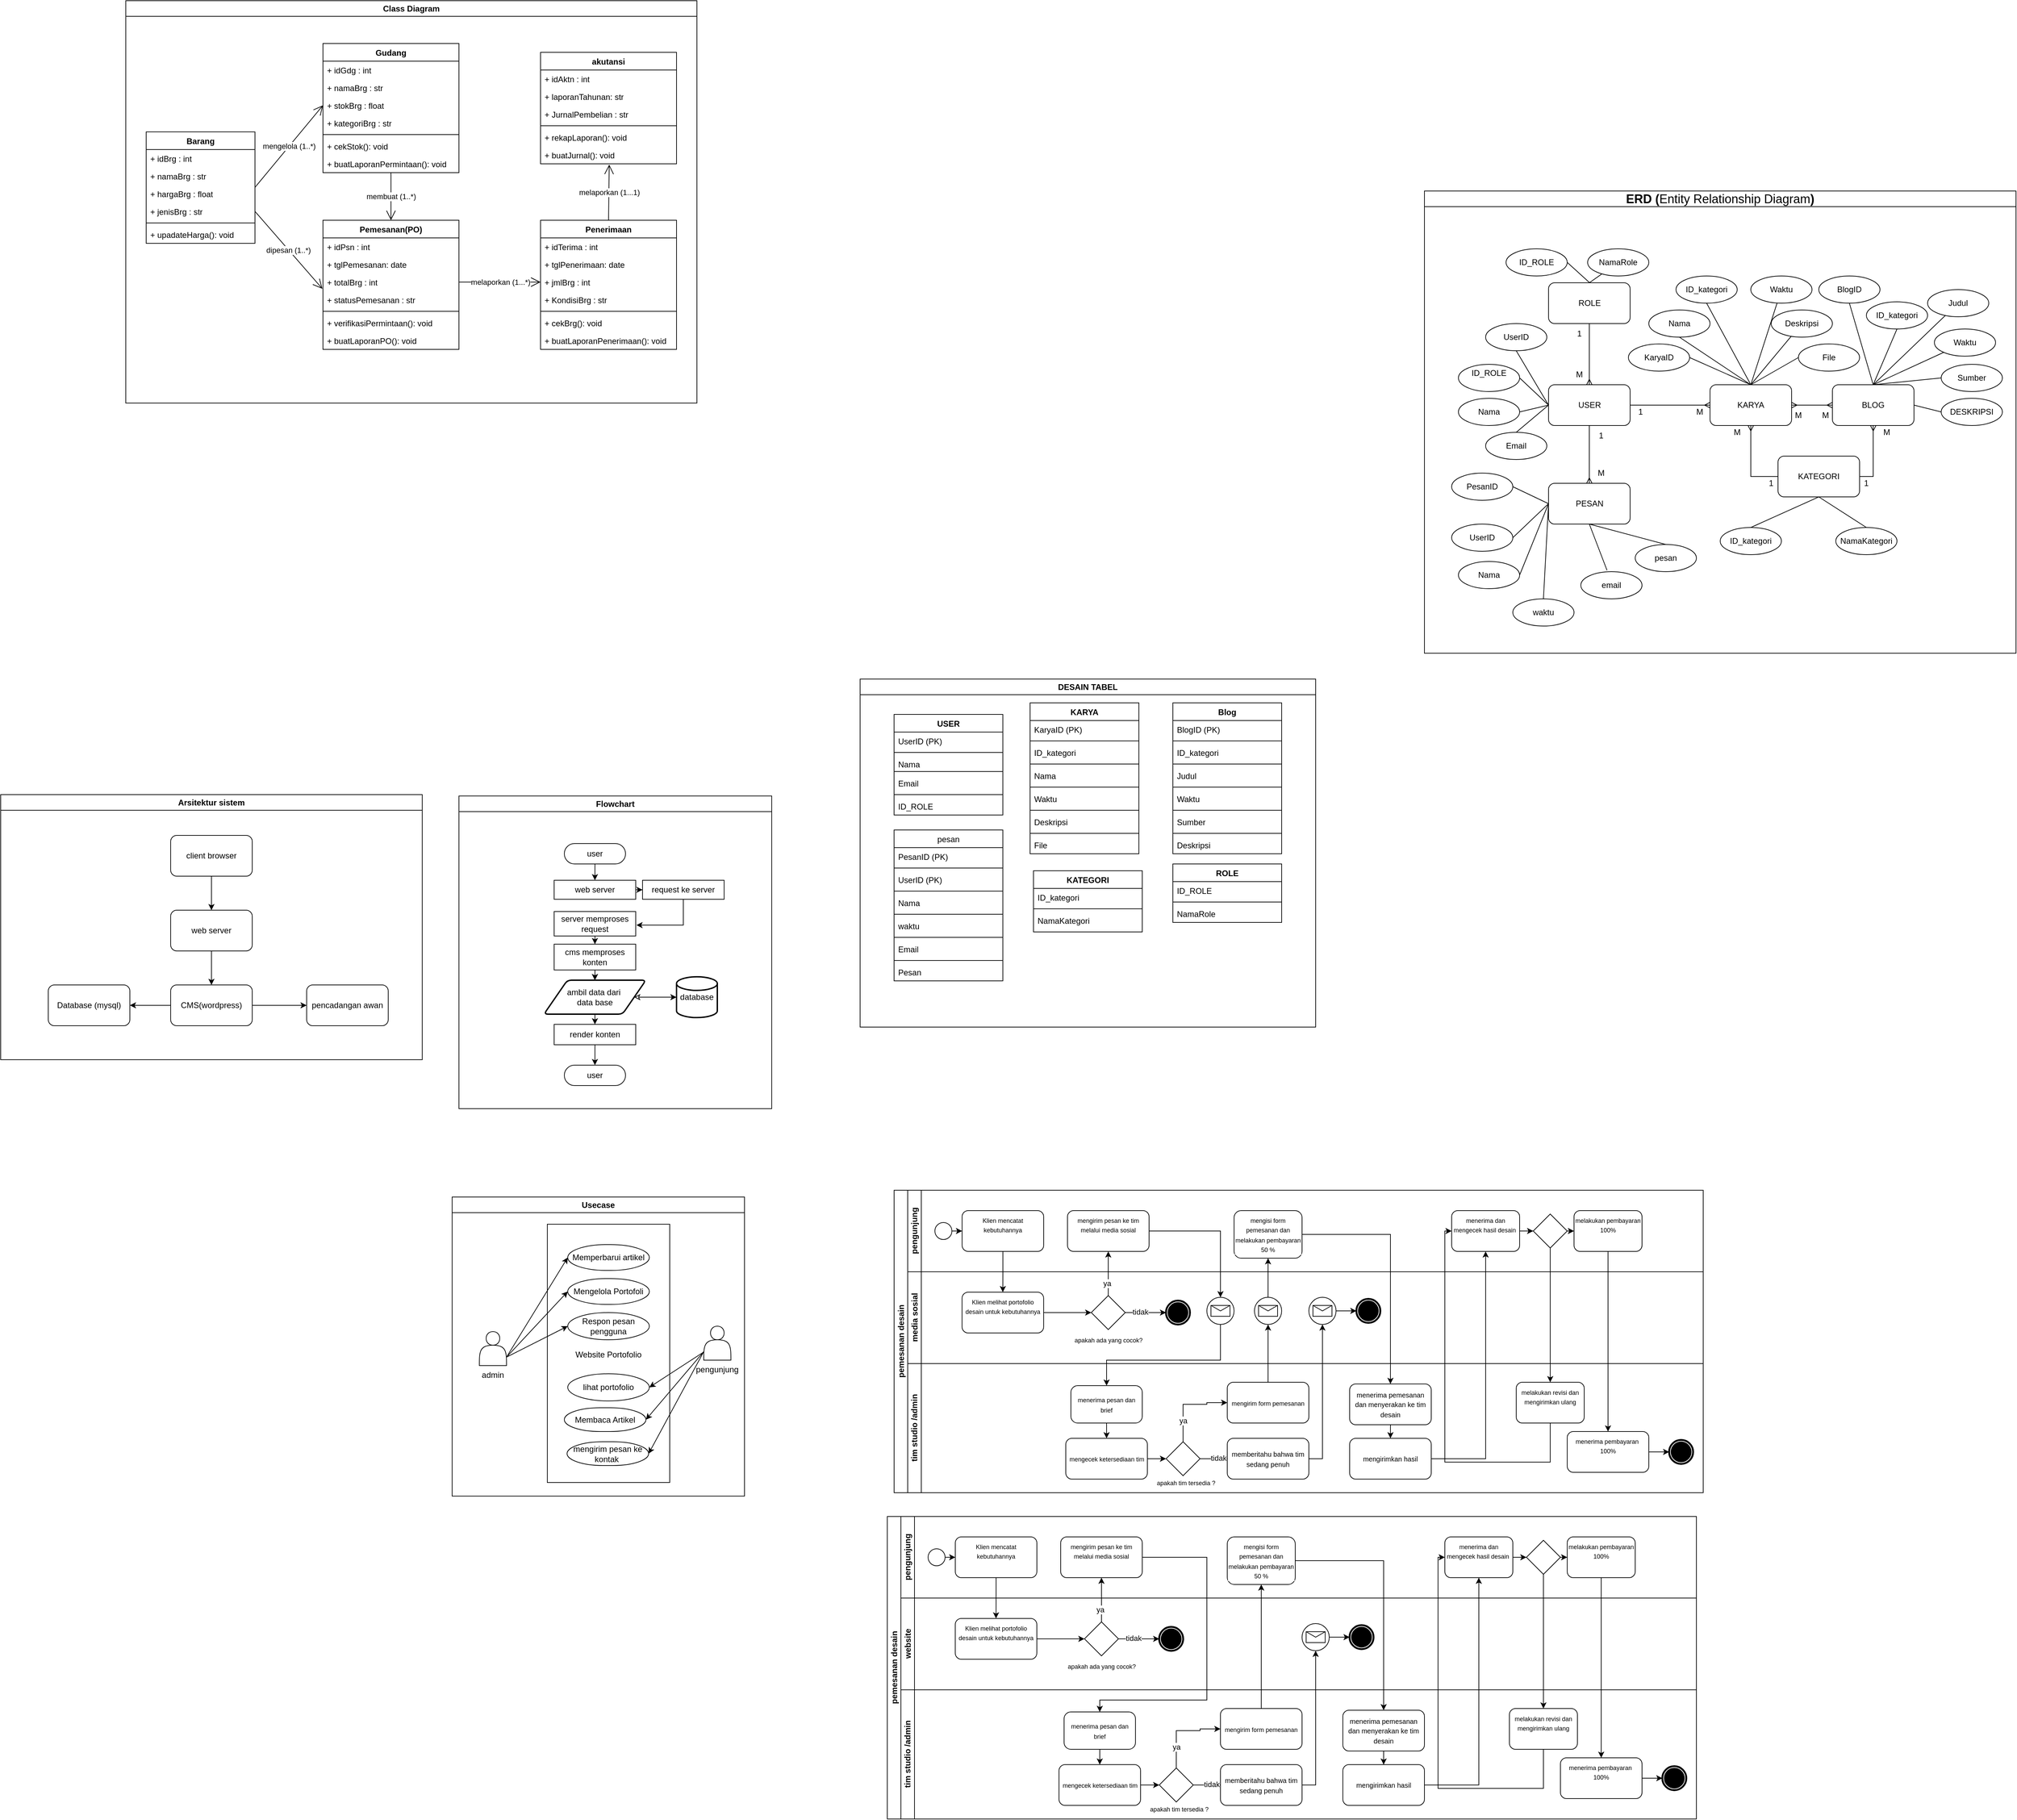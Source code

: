 <mxfile version="26.0.1">
  <diagram name="Page-1" id="RqJNzkD2IPTyw5_sIuZs">
    <mxGraphModel dx="1195" dy="2358" grid="1" gridSize="10" guides="1" tooltips="1" connect="1" arrows="1" fold="1" page="1" pageScale="1" pageWidth="1100" pageHeight="850" math="0" shadow="0">
      <root>
        <mxCell id="0" />
        <mxCell id="1" parent="0" />
        <mxCell id="awmHdGiAZfIyFGWJGynD-1" value="Arsitektur sistem" style="swimlane;whiteSpace=wrap;html=1;" parent="1" vertex="1">
          <mxGeometry x="76" y="28" width="620" height="390" as="geometry" />
        </mxCell>
        <mxCell id="awmHdGiAZfIyFGWJGynD-4" value="" style="edgeStyle=orthogonalEdgeStyle;rounded=0;orthogonalLoop=1;jettySize=auto;html=1;" parent="awmHdGiAZfIyFGWJGynD-1" source="awmHdGiAZfIyFGWJGynD-2" target="awmHdGiAZfIyFGWJGynD-3" edge="1">
          <mxGeometry relative="1" as="geometry" />
        </mxCell>
        <mxCell id="awmHdGiAZfIyFGWJGynD-2" value="client browser" style="rounded=1;whiteSpace=wrap;html=1;" parent="awmHdGiAZfIyFGWJGynD-1" vertex="1">
          <mxGeometry x="250" y="60" width="120" height="60" as="geometry" />
        </mxCell>
        <mxCell id="awmHdGiAZfIyFGWJGynD-6" value="" style="edgeStyle=orthogonalEdgeStyle;rounded=0;orthogonalLoop=1;jettySize=auto;html=1;" parent="awmHdGiAZfIyFGWJGynD-1" source="awmHdGiAZfIyFGWJGynD-3" target="awmHdGiAZfIyFGWJGynD-5" edge="1">
          <mxGeometry relative="1" as="geometry" />
        </mxCell>
        <mxCell id="awmHdGiAZfIyFGWJGynD-3" value="web server" style="whiteSpace=wrap;html=1;rounded=1;" parent="awmHdGiAZfIyFGWJGynD-1" vertex="1">
          <mxGeometry x="250" y="170" width="120" height="60" as="geometry" />
        </mxCell>
        <mxCell id="awmHdGiAZfIyFGWJGynD-8" value="" style="edgeStyle=orthogonalEdgeStyle;rounded=0;orthogonalLoop=1;jettySize=auto;html=1;" parent="awmHdGiAZfIyFGWJGynD-1" source="awmHdGiAZfIyFGWJGynD-5" target="awmHdGiAZfIyFGWJGynD-7" edge="1">
          <mxGeometry relative="1" as="geometry" />
        </mxCell>
        <mxCell id="awmHdGiAZfIyFGWJGynD-10" value="" style="edgeStyle=orthogonalEdgeStyle;rounded=0;orthogonalLoop=1;jettySize=auto;html=1;" parent="awmHdGiAZfIyFGWJGynD-1" source="awmHdGiAZfIyFGWJGynD-5" target="awmHdGiAZfIyFGWJGynD-9" edge="1">
          <mxGeometry relative="1" as="geometry" />
        </mxCell>
        <mxCell id="awmHdGiAZfIyFGWJGynD-5" value="CMS(wordpress)" style="whiteSpace=wrap;html=1;rounded=1;" parent="awmHdGiAZfIyFGWJGynD-1" vertex="1">
          <mxGeometry x="250" y="280" width="120" height="60" as="geometry" />
        </mxCell>
        <mxCell id="awmHdGiAZfIyFGWJGynD-7" value="Database (mysql)" style="whiteSpace=wrap;html=1;rounded=1;" parent="awmHdGiAZfIyFGWJGynD-1" vertex="1">
          <mxGeometry x="70" y="280" width="120" height="60" as="geometry" />
        </mxCell>
        <mxCell id="awmHdGiAZfIyFGWJGynD-9" value="pencadangan awan" style="whiteSpace=wrap;html=1;rounded=1;" parent="awmHdGiAZfIyFGWJGynD-1" vertex="1">
          <mxGeometry x="450" y="280" width="120" height="60" as="geometry" />
        </mxCell>
        <mxCell id="awmHdGiAZfIyFGWJGynD-11" value="Flowchart" style="swimlane;whiteSpace=wrap;html=1;" parent="1" vertex="1">
          <mxGeometry x="750" y="30" width="460" height="460" as="geometry" />
        </mxCell>
        <mxCell id="awmHdGiAZfIyFGWJGynD-12" value="" style="edgeStyle=orthogonalEdgeStyle;rounded=0;orthogonalLoop=1;jettySize=auto;html=1;" parent="awmHdGiAZfIyFGWJGynD-11" source="awmHdGiAZfIyFGWJGynD-13" target="awmHdGiAZfIyFGWJGynD-15" edge="1">
          <mxGeometry relative="1" as="geometry" />
        </mxCell>
        <mxCell id="awmHdGiAZfIyFGWJGynD-13" value="user" style="rounded=1;whiteSpace=wrap;html=1;arcSize=50;" parent="awmHdGiAZfIyFGWJGynD-11" vertex="1">
          <mxGeometry x="155" y="70" width="90" height="30" as="geometry" />
        </mxCell>
        <mxCell id="awmHdGiAZfIyFGWJGynD-14" value="" style="edgeStyle=orthogonalEdgeStyle;rounded=0;orthogonalLoop=1;jettySize=auto;html=1;" parent="awmHdGiAZfIyFGWJGynD-11" source="awmHdGiAZfIyFGWJGynD-15" target="awmHdGiAZfIyFGWJGynD-18" edge="1">
          <mxGeometry relative="1" as="geometry" />
        </mxCell>
        <mxCell id="awmHdGiAZfIyFGWJGynD-15" value="web server" style="whiteSpace=wrap;html=1;rounded=1;arcSize=0;" parent="awmHdGiAZfIyFGWJGynD-11" vertex="1">
          <mxGeometry x="140" y="124" width="120" height="28" as="geometry" />
        </mxCell>
        <mxCell id="awmHdGiAZfIyFGWJGynD-23" value="" style="edgeStyle=orthogonalEdgeStyle;rounded=0;orthogonalLoop=1;jettySize=auto;html=1;entryX=1.008;entryY=0.56;entryDx=0;entryDy=0;entryPerimeter=0;" parent="awmHdGiAZfIyFGWJGynD-11" source="awmHdGiAZfIyFGWJGynD-18" target="awmHdGiAZfIyFGWJGynD-22" edge="1">
          <mxGeometry relative="1" as="geometry">
            <mxPoint x="290" y="210" as="targetPoint" />
            <Array as="points">
              <mxPoint x="330" y="190" />
              <mxPoint x="261" y="190" />
            </Array>
          </mxGeometry>
        </mxCell>
        <mxCell id="awmHdGiAZfIyFGWJGynD-18" value="request ke server" style="whiteSpace=wrap;html=1;rounded=1;arcSize=0;" parent="awmHdGiAZfIyFGWJGynD-11" vertex="1">
          <mxGeometry x="270" y="124" width="120" height="28" as="geometry" />
        </mxCell>
        <mxCell id="awmHdGiAZfIyFGWJGynD-25" value="" style="edgeStyle=orthogonalEdgeStyle;rounded=0;orthogonalLoop=1;jettySize=auto;html=1;" parent="awmHdGiAZfIyFGWJGynD-11" source="awmHdGiAZfIyFGWJGynD-22" target="awmHdGiAZfIyFGWJGynD-24" edge="1">
          <mxGeometry relative="1" as="geometry" />
        </mxCell>
        <mxCell id="awmHdGiAZfIyFGWJGynD-22" value="server memproses request" style="whiteSpace=wrap;html=1;rounded=1;arcSize=0;" parent="awmHdGiAZfIyFGWJGynD-11" vertex="1">
          <mxGeometry x="140" y="170" width="120" height="36" as="geometry" />
        </mxCell>
        <mxCell id="awmHdGiAZfIyFGWJGynD-27" value="" style="edgeStyle=orthogonalEdgeStyle;rounded=0;orthogonalLoop=1;jettySize=auto;html=1;" parent="awmHdGiAZfIyFGWJGynD-11" source="awmHdGiAZfIyFGWJGynD-24" target="awmHdGiAZfIyFGWJGynD-26" edge="1">
          <mxGeometry relative="1" as="geometry" />
        </mxCell>
        <mxCell id="awmHdGiAZfIyFGWJGynD-32" style="edgeStyle=orthogonalEdgeStyle;rounded=0;orthogonalLoop=1;jettySize=auto;html=1;" parent="awmHdGiAZfIyFGWJGynD-11" source="awmHdGiAZfIyFGWJGynD-24" target="awmHdGiAZfIyFGWJGynD-26" edge="1">
          <mxGeometry relative="1" as="geometry" />
        </mxCell>
        <mxCell id="awmHdGiAZfIyFGWJGynD-24" value="cms memproses konten" style="whiteSpace=wrap;html=1;rounded=1;arcSize=0;" parent="awmHdGiAZfIyFGWJGynD-11" vertex="1">
          <mxGeometry x="140" y="218" width="120" height="38" as="geometry" />
        </mxCell>
        <mxCell id="awmHdGiAZfIyFGWJGynD-38" value="" style="edgeStyle=orthogonalEdgeStyle;rounded=0;orthogonalLoop=1;jettySize=auto;html=1;" parent="awmHdGiAZfIyFGWJGynD-11" source="awmHdGiAZfIyFGWJGynD-26" target="awmHdGiAZfIyFGWJGynD-37" edge="1">
          <mxGeometry relative="1" as="geometry" />
        </mxCell>
        <mxCell id="awmHdGiAZfIyFGWJGynD-26" value="ambil data dari&amp;nbsp;&lt;div&gt;data base&lt;/div&gt;" style="whiteSpace=wrap;html=1;rounded=1;shape=parallelogram;strokeWidth=2;perimeter=parallelogramPerimeter;arcSize=12;size=0.23;" parent="awmHdGiAZfIyFGWJGynD-11" vertex="1">
          <mxGeometry x="125" y="271" width="150" height="50" as="geometry" />
        </mxCell>
        <mxCell id="awmHdGiAZfIyFGWJGynD-33" value="user" style="rounded=1;whiteSpace=wrap;html=1;arcSize=50;" parent="awmHdGiAZfIyFGWJGynD-11" vertex="1">
          <mxGeometry x="155" y="396" width="90" height="30" as="geometry" />
        </mxCell>
        <mxCell id="awmHdGiAZfIyFGWJGynD-39" value="" style="edgeStyle=orthogonalEdgeStyle;rounded=0;orthogonalLoop=1;jettySize=auto;html=1;" parent="awmHdGiAZfIyFGWJGynD-11" source="awmHdGiAZfIyFGWJGynD-37" target="awmHdGiAZfIyFGWJGynD-33" edge="1">
          <mxGeometry relative="1" as="geometry" />
        </mxCell>
        <mxCell id="awmHdGiAZfIyFGWJGynD-37" value="render konten" style="whiteSpace=wrap;html=1;rounded=1;arcSize=0;" parent="awmHdGiAZfIyFGWJGynD-11" vertex="1">
          <mxGeometry x="140" y="336" width="120" height="30" as="geometry" />
        </mxCell>
        <mxCell id="awmHdGiAZfIyFGWJGynD-40" value="database" style="strokeWidth=2;html=1;shape=mxgraph.flowchart.database;whiteSpace=wrap;" parent="awmHdGiAZfIyFGWJGynD-11" vertex="1">
          <mxGeometry x="320" y="266" width="60" height="60" as="geometry" />
        </mxCell>
        <mxCell id="awmHdGiAZfIyFGWJGynD-41" style="edgeStyle=orthogonalEdgeStyle;rounded=0;orthogonalLoop=1;jettySize=auto;html=1;entryX=0;entryY=0.5;entryDx=0;entryDy=0;entryPerimeter=0;startArrow=classic;startFill=0;" parent="awmHdGiAZfIyFGWJGynD-11" source="awmHdGiAZfIyFGWJGynD-26" target="awmHdGiAZfIyFGWJGynD-40" edge="1">
          <mxGeometry relative="1" as="geometry" />
        </mxCell>
        <mxCell id="awmHdGiAZfIyFGWJGynD-44" value="Usecase" style="swimlane;whiteSpace=wrap;html=1;startSize=23;" parent="1" vertex="1">
          <mxGeometry x="740" y="620" width="430" height="440" as="geometry" />
        </mxCell>
        <mxCell id="awmHdGiAZfIyFGWJGynD-67" value="" style="rounded=100;whiteSpace=wrap;html=1;fillColor=none;" parent="awmHdGiAZfIyFGWJGynD-44" vertex="1">
          <mxGeometry x="140" y="40" width="180" height="380" as="geometry" />
        </mxCell>
        <mxCell id="awmHdGiAZfIyFGWJGynD-48" value="Mengelola Portofoli" style="whiteSpace=wrap;html=1;rounded=1;arcSize=150;" parent="awmHdGiAZfIyFGWJGynD-44" vertex="1">
          <mxGeometry x="170" y="120" width="120" height="38" as="geometry" />
        </mxCell>
        <mxCell id="awmHdGiAZfIyFGWJGynD-85" style="rounded=0;orthogonalLoop=1;jettySize=auto;html=1;entryX=0;entryY=0.5;entryDx=0;entryDy=0;exitX=1;exitY=0.75;exitDx=0;exitDy=0;" parent="awmHdGiAZfIyFGWJGynD-44" source="awmHdGiAZfIyFGWJGynD-63" target="awmHdGiAZfIyFGWJGynD-48" edge="1">
          <mxGeometry relative="1" as="geometry" />
        </mxCell>
        <mxCell id="awmHdGiAZfIyFGWJGynD-86" style="rounded=0;orthogonalLoop=1;jettySize=auto;html=1;entryX=0;entryY=0.5;entryDx=0;entryDy=0;exitX=1;exitY=0.75;exitDx=0;exitDy=0;" parent="awmHdGiAZfIyFGWJGynD-44" source="awmHdGiAZfIyFGWJGynD-63" target="awmHdGiAZfIyFGWJGynD-82" edge="1">
          <mxGeometry relative="1" as="geometry" />
        </mxCell>
        <mxCell id="awmHdGiAZfIyFGWJGynD-63" value="" style="shape=actor;whiteSpace=wrap;html=1;" parent="awmHdGiAZfIyFGWJGynD-44" vertex="1">
          <mxGeometry x="40" y="198" width="40" height="50" as="geometry" />
        </mxCell>
        <mxCell id="awmHdGiAZfIyFGWJGynD-87" style="rounded=0;orthogonalLoop=1;jettySize=auto;html=1;entryX=1;entryY=0.5;entryDx=0;entryDy=0;" parent="awmHdGiAZfIyFGWJGynD-44" source="awmHdGiAZfIyFGWJGynD-64" target="awmHdGiAZfIyFGWJGynD-83" edge="1">
          <mxGeometry relative="1" as="geometry" />
        </mxCell>
        <mxCell id="awmHdGiAZfIyFGWJGynD-88" style="rounded=0;orthogonalLoop=1;jettySize=auto;html=1;entryX=1;entryY=0.5;entryDx=0;entryDy=0;exitX=0;exitY=0.75;exitDx=0;exitDy=0;" parent="awmHdGiAZfIyFGWJGynD-44" source="awmHdGiAZfIyFGWJGynD-64" target="awmHdGiAZfIyFGWJGynD-84" edge="1">
          <mxGeometry relative="1" as="geometry" />
        </mxCell>
        <mxCell id="awmHdGiAZfIyFGWJGynD-64" value="" style="shape=actor;whiteSpace=wrap;html=1;" parent="awmHdGiAZfIyFGWJGynD-44" vertex="1">
          <mxGeometry x="370" y="190" width="40" height="50" as="geometry" />
        </mxCell>
        <mxCell id="awmHdGiAZfIyFGWJGynD-68" value="Website Portofolio" style="text;strokeColor=none;fillColor=none;spacingLeft=4;spacingRight=4;overflow=hidden;rotatable=0;points=[[0,0.5],[1,0.5]];portConstraint=eastwest;fontSize=12;whiteSpace=wrap;html=1;align=center;" parent="awmHdGiAZfIyFGWJGynD-44" vertex="1">
          <mxGeometry x="165" y="218" width="130" height="30" as="geometry" />
        </mxCell>
        <mxCell id="awmHdGiAZfIyFGWJGynD-82" value="Respon pesan pengguna" style="whiteSpace=wrap;html=1;rounded=1;arcSize=150;" parent="awmHdGiAZfIyFGWJGynD-44" vertex="1">
          <mxGeometry x="170" y="170" width="120" height="40" as="geometry" />
        </mxCell>
        <mxCell id="awmHdGiAZfIyFGWJGynD-83" value="lihat portofolio" style="whiteSpace=wrap;html=1;rounded=1;arcSize=150;" parent="awmHdGiAZfIyFGWJGynD-44" vertex="1">
          <mxGeometry x="170" y="260" width="120" height="40" as="geometry" />
        </mxCell>
        <mxCell id="awmHdGiAZfIyFGWJGynD-84" value="mengirim pesan ke kontak&amp;nbsp;" style="whiteSpace=wrap;html=1;rounded=1;arcSize=150;" parent="awmHdGiAZfIyFGWJGynD-44" vertex="1">
          <mxGeometry x="169" y="360" width="120" height="35" as="geometry" />
        </mxCell>
        <mxCell id="awmHdGiAZfIyFGWJGynD-102" value="admin" style="text;strokeColor=none;fillColor=none;spacingLeft=4;spacingRight=4;overflow=hidden;rotatable=0;points=[[0,0.5],[1,0.5]];portConstraint=eastwest;fontSize=12;whiteSpace=wrap;html=1;align=center;" parent="awmHdGiAZfIyFGWJGynD-44" vertex="1">
          <mxGeometry x="20" y="248" width="80" height="30" as="geometry" />
        </mxCell>
        <mxCell id="awmHdGiAZfIyFGWJGynD-103" value="pengunjung" style="text;strokeColor=none;fillColor=none;spacingLeft=4;spacingRight=4;overflow=hidden;rotatable=0;points=[[0,0.5],[1,0.5]];portConstraint=eastwest;fontSize=12;whiteSpace=wrap;html=1;align=center;" parent="awmHdGiAZfIyFGWJGynD-44" vertex="1">
          <mxGeometry x="350" y="240" width="80" height="30" as="geometry" />
        </mxCell>
        <mxCell id="Iz-v-0gi1GHd7eRMlexf-13" value="Membaca Artikel" style="whiteSpace=wrap;html=1;rounded=1;arcSize=150;" parent="awmHdGiAZfIyFGWJGynD-44" vertex="1">
          <mxGeometry x="165" y="310" width="120" height="35" as="geometry" />
        </mxCell>
        <mxCell id="Iz-v-0gi1GHd7eRMlexf-14" value="Memperbarui artikel" style="whiteSpace=wrap;html=1;rounded=1;arcSize=150;" parent="awmHdGiAZfIyFGWJGynD-44" vertex="1">
          <mxGeometry x="170" y="70" width="120" height="38" as="geometry" />
        </mxCell>
        <mxCell id="Iz-v-0gi1GHd7eRMlexf-16" style="rounded=0;orthogonalLoop=1;jettySize=auto;html=1;entryX=0;entryY=0.5;entryDx=0;entryDy=0;exitX=1;exitY=0.75;exitDx=0;exitDy=0;" parent="awmHdGiAZfIyFGWJGynD-44" source="awmHdGiAZfIyFGWJGynD-63" target="Iz-v-0gi1GHd7eRMlexf-14" edge="1">
          <mxGeometry relative="1" as="geometry">
            <mxPoint x="90" y="246" as="sourcePoint" />
            <mxPoint x="180" y="154" as="targetPoint" />
          </mxGeometry>
        </mxCell>
        <mxCell id="Iz-v-0gi1GHd7eRMlexf-17" style="rounded=0;orthogonalLoop=1;jettySize=auto;html=1;entryX=1;entryY=0.5;entryDx=0;entryDy=0;exitX=0;exitY=0.75;exitDx=0;exitDy=0;" parent="awmHdGiAZfIyFGWJGynD-44" source="awmHdGiAZfIyFGWJGynD-64" target="Iz-v-0gi1GHd7eRMlexf-13" edge="1">
          <mxGeometry relative="1" as="geometry">
            <mxPoint x="380" y="238" as="sourcePoint" />
            <mxPoint x="299" y="391" as="targetPoint" />
          </mxGeometry>
        </mxCell>
        <mxCell id="awmHdGiAZfIyFGWJGynD-108" value="DESAIN TABEL" style="swimlane;whiteSpace=wrap;html=1;startSize=23;" parent="1" vertex="1">
          <mxGeometry x="1340" y="-142" width="670" height="512" as="geometry" />
        </mxCell>
        <mxCell id="awmHdGiAZfIyFGWJGynD-125" value="KARYA" style="swimlane;fontStyle=1;align=center;verticalAlign=top;childLayout=stackLayout;horizontal=1;startSize=26;horizontalStack=0;resizeParent=1;resizeParentMax=0;resizeLast=0;collapsible=1;marginBottom=0;whiteSpace=wrap;html=1;" parent="awmHdGiAZfIyFGWJGynD-108" vertex="1">
          <mxGeometry x="250" y="35" width="160" height="222" as="geometry" />
        </mxCell>
        <mxCell id="awmHdGiAZfIyFGWJGynD-126" value="KaryaID (PK)" style="text;strokeColor=none;fillColor=none;align=left;verticalAlign=top;spacingLeft=4;spacingRight=4;overflow=hidden;rotatable=0;points=[[0,0.5],[1,0.5]];portConstraint=eastwest;whiteSpace=wrap;html=1;" parent="awmHdGiAZfIyFGWJGynD-125" vertex="1">
          <mxGeometry y="26" width="160" height="26" as="geometry" />
        </mxCell>
        <mxCell id="awmHdGiAZfIyFGWJGynD-127" value="" style="line;strokeWidth=1;fillColor=none;align=left;verticalAlign=middle;spacingTop=-1;spacingLeft=3;spacingRight=3;rotatable=0;labelPosition=right;points=[];portConstraint=eastwest;strokeColor=inherit;" parent="awmHdGiAZfIyFGWJGynD-125" vertex="1">
          <mxGeometry y="52" width="160" height="8" as="geometry" />
        </mxCell>
        <mxCell id="awmHdGiAZfIyFGWJGynD-142" value="ID_kategori" style="text;strokeColor=none;fillColor=none;align=left;verticalAlign=top;spacingLeft=4;spacingRight=4;overflow=hidden;rotatable=0;points=[[0,0.5],[1,0.5]];portConstraint=eastwest;whiteSpace=wrap;html=1;" parent="awmHdGiAZfIyFGWJGynD-125" vertex="1">
          <mxGeometry y="60" width="160" height="26" as="geometry" />
        </mxCell>
        <mxCell id="awmHdGiAZfIyFGWJGynD-144" value="" style="line;strokeWidth=1;fillColor=none;align=left;verticalAlign=middle;spacingTop=-1;spacingLeft=3;spacingRight=3;rotatable=0;labelPosition=right;points=[];portConstraint=eastwest;strokeColor=inherit;" parent="awmHdGiAZfIyFGWJGynD-125" vertex="1">
          <mxGeometry y="86" width="160" height="8" as="geometry" />
        </mxCell>
        <mxCell id="awmHdGiAZfIyFGWJGynD-128" value="Nama" style="text;strokeColor=none;fillColor=none;align=left;verticalAlign=top;spacingLeft=4;spacingRight=4;overflow=hidden;rotatable=0;points=[[0,0.5],[1,0.5]];portConstraint=eastwest;whiteSpace=wrap;html=1;" parent="awmHdGiAZfIyFGWJGynD-125" vertex="1">
          <mxGeometry y="94" width="160" height="26" as="geometry" />
        </mxCell>
        <mxCell id="awmHdGiAZfIyFGWJGynD-143" value="" style="line;strokeWidth=1;fillColor=none;align=left;verticalAlign=middle;spacingTop=-1;spacingLeft=3;spacingRight=3;rotatable=0;labelPosition=right;points=[];portConstraint=eastwest;strokeColor=inherit;" parent="awmHdGiAZfIyFGWJGynD-125" vertex="1">
          <mxGeometry y="120" width="160" height="8" as="geometry" />
        </mxCell>
        <mxCell id="Iz-v-0gi1GHd7eRMlexf-102" value="Waktu" style="text;strokeColor=none;fillColor=none;align=left;verticalAlign=top;spacingLeft=4;spacingRight=4;overflow=hidden;rotatable=0;points=[[0,0.5],[1,0.5]];portConstraint=eastwest;whiteSpace=wrap;html=1;" parent="awmHdGiAZfIyFGWJGynD-125" vertex="1">
          <mxGeometry y="128" width="160" height="26" as="geometry" />
        </mxCell>
        <mxCell id="Iz-v-0gi1GHd7eRMlexf-105" value="" style="line;strokeWidth=1;fillColor=none;align=left;verticalAlign=middle;spacingTop=-1;spacingLeft=3;spacingRight=3;rotatable=0;labelPosition=right;points=[];portConstraint=eastwest;strokeColor=inherit;" parent="awmHdGiAZfIyFGWJGynD-125" vertex="1">
          <mxGeometry y="154" width="160" height="8" as="geometry" />
        </mxCell>
        <mxCell id="awmHdGiAZfIyFGWJGynD-141" value="Deskripsi" style="text;strokeColor=none;fillColor=none;align=left;verticalAlign=top;spacingLeft=4;spacingRight=4;overflow=hidden;rotatable=0;points=[[0,0.5],[1,0.5]];portConstraint=eastwest;whiteSpace=wrap;html=1;" parent="awmHdGiAZfIyFGWJGynD-125" vertex="1">
          <mxGeometry y="162" width="160" height="26" as="geometry" />
        </mxCell>
        <mxCell id="Iz-v-0gi1GHd7eRMlexf-116" value="" style="line;strokeWidth=1;fillColor=none;align=left;verticalAlign=middle;spacingTop=-1;spacingLeft=3;spacingRight=3;rotatable=0;labelPosition=right;points=[];portConstraint=eastwest;strokeColor=inherit;" parent="awmHdGiAZfIyFGWJGynD-125" vertex="1">
          <mxGeometry y="188" width="160" height="8" as="geometry" />
        </mxCell>
        <mxCell id="Iz-v-0gi1GHd7eRMlexf-115" value="File" style="text;strokeColor=none;fillColor=none;align=left;verticalAlign=top;spacingLeft=4;spacingRight=4;overflow=hidden;rotatable=0;points=[[0,0.5],[1,0.5]];portConstraint=eastwest;whiteSpace=wrap;html=1;" parent="awmHdGiAZfIyFGWJGynD-125" vertex="1">
          <mxGeometry y="196" width="160" height="26" as="geometry" />
        </mxCell>
        <mxCell id="awmHdGiAZfIyFGWJGynD-130" value="Blog" style="swimlane;fontStyle=1;align=center;verticalAlign=top;childLayout=stackLayout;horizontal=1;startSize=26;horizontalStack=0;resizeParent=1;resizeParentMax=0;resizeLast=0;collapsible=1;marginBottom=0;whiteSpace=wrap;html=1;" parent="awmHdGiAZfIyFGWJGynD-108" vertex="1">
          <mxGeometry x="460" y="35" width="160" height="222" as="geometry" />
        </mxCell>
        <mxCell id="awmHdGiAZfIyFGWJGynD-131" value="BlogID (PK)" style="text;strokeColor=none;fillColor=none;align=left;verticalAlign=top;spacingLeft=4;spacingRight=4;overflow=hidden;rotatable=0;points=[[0,0.5],[1,0.5]];portConstraint=eastwest;whiteSpace=wrap;html=1;" parent="awmHdGiAZfIyFGWJGynD-130" vertex="1">
          <mxGeometry y="26" width="160" height="26" as="geometry" />
        </mxCell>
        <mxCell id="awmHdGiAZfIyFGWJGynD-132" value="" style="line;strokeWidth=1;fillColor=none;align=left;verticalAlign=middle;spacingTop=-1;spacingLeft=3;spacingRight=3;rotatable=0;labelPosition=right;points=[];portConstraint=eastwest;strokeColor=inherit;" parent="awmHdGiAZfIyFGWJGynD-130" vertex="1">
          <mxGeometry y="52" width="160" height="8" as="geometry" />
        </mxCell>
        <mxCell id="Iz-v-0gi1GHd7eRMlexf-37" value="ID_kategori" style="text;strokeColor=none;fillColor=none;align=left;verticalAlign=top;spacingLeft=4;spacingRight=4;overflow=hidden;rotatable=0;points=[[0,0.5],[1,0.5]];portConstraint=eastwest;whiteSpace=wrap;html=1;" parent="awmHdGiAZfIyFGWJGynD-130" vertex="1">
          <mxGeometry y="60" width="160" height="26" as="geometry" />
        </mxCell>
        <mxCell id="awmHdGiAZfIyFGWJGynD-148" value="" style="line;strokeWidth=1;fillColor=none;align=left;verticalAlign=middle;spacingTop=-1;spacingLeft=3;spacingRight=3;rotatable=0;labelPosition=right;points=[];portConstraint=eastwest;strokeColor=inherit;" parent="awmHdGiAZfIyFGWJGynD-130" vertex="1">
          <mxGeometry y="86" width="160" height="8" as="geometry" />
        </mxCell>
        <mxCell id="awmHdGiAZfIyFGWJGynD-133" value="Judul" style="text;strokeColor=none;fillColor=none;align=left;verticalAlign=top;spacingLeft=4;spacingRight=4;overflow=hidden;rotatable=0;points=[[0,0.5],[1,0.5]];portConstraint=eastwest;whiteSpace=wrap;html=1;" parent="awmHdGiAZfIyFGWJGynD-130" vertex="1">
          <mxGeometry y="94" width="160" height="26" as="geometry" />
        </mxCell>
        <mxCell id="awmHdGiAZfIyFGWJGynD-147" value="" style="line;strokeWidth=1;fillColor=none;align=left;verticalAlign=middle;spacingTop=-1;spacingLeft=3;spacingRight=3;rotatable=0;labelPosition=right;points=[];portConstraint=eastwest;strokeColor=inherit;" parent="awmHdGiAZfIyFGWJGynD-130" vertex="1">
          <mxGeometry y="120" width="160" height="8" as="geometry" />
        </mxCell>
        <mxCell id="Iz-v-0gi1GHd7eRMlexf-99" value="Waktu" style="text;strokeColor=none;fillColor=none;align=left;verticalAlign=top;spacingLeft=4;spacingRight=4;overflow=hidden;rotatable=0;points=[[0,0.5],[1,0.5]];portConstraint=eastwest;whiteSpace=wrap;html=1;" parent="awmHdGiAZfIyFGWJGynD-130" vertex="1">
          <mxGeometry y="128" width="160" height="26" as="geometry" />
        </mxCell>
        <mxCell id="Iz-v-0gi1GHd7eRMlexf-100" value="" style="line;strokeWidth=1;fillColor=none;align=left;verticalAlign=middle;spacingTop=-1;spacingLeft=3;spacingRight=3;rotatable=0;labelPosition=right;points=[];portConstraint=eastwest;strokeColor=inherit;" parent="awmHdGiAZfIyFGWJGynD-130" vertex="1">
          <mxGeometry y="154" width="160" height="8" as="geometry" />
        </mxCell>
        <mxCell id="awmHdGiAZfIyFGWJGynD-145" value="Sumber" style="text;strokeColor=none;fillColor=none;align=left;verticalAlign=top;spacingLeft=4;spacingRight=4;overflow=hidden;rotatable=0;points=[[0,0.5],[1,0.5]];portConstraint=eastwest;whiteSpace=wrap;html=1;" parent="awmHdGiAZfIyFGWJGynD-130" vertex="1">
          <mxGeometry y="162" width="160" height="26" as="geometry" />
        </mxCell>
        <mxCell id="dnkO50h_t2OPDgqWt-wY-100" value="" style="line;strokeWidth=1;fillColor=none;align=left;verticalAlign=middle;spacingTop=-1;spacingLeft=3;spacingRight=3;rotatable=0;labelPosition=right;points=[];portConstraint=eastwest;strokeColor=inherit;" parent="awmHdGiAZfIyFGWJGynD-130" vertex="1">
          <mxGeometry y="188" width="160" height="8" as="geometry" />
        </mxCell>
        <mxCell id="dnkO50h_t2OPDgqWt-wY-99" value="Deskripsi" style="text;strokeColor=none;fillColor=none;align=left;verticalAlign=top;spacingLeft=4;spacingRight=4;overflow=hidden;rotatable=0;points=[[0,0.5],[1,0.5]];portConstraint=eastwest;whiteSpace=wrap;html=1;" parent="awmHdGiAZfIyFGWJGynD-130" vertex="1">
          <mxGeometry y="196" width="160" height="26" as="geometry" />
        </mxCell>
        <mxCell id="awmHdGiAZfIyFGWJGynD-104" value="USER" style="swimlane;fontStyle=1;align=center;verticalAlign=top;childLayout=stackLayout;horizontal=1;startSize=26;horizontalStack=0;resizeParent=1;resizeParentMax=0;resizeLast=0;collapsible=1;marginBottom=0;whiteSpace=wrap;html=1;" parent="awmHdGiAZfIyFGWJGynD-108" vertex="1">
          <mxGeometry x="49.94" y="52" width="160" height="148" as="geometry">
            <mxRectangle x="1750" y="90" width="70" height="30" as="alternateBounds" />
          </mxGeometry>
        </mxCell>
        <mxCell id="awmHdGiAZfIyFGWJGynD-105" value="UserID (PK)" style="text;strokeColor=none;fillColor=none;align=left;verticalAlign=top;spacingLeft=4;spacingRight=4;overflow=hidden;rotatable=0;points=[[0,0.5],[1,0.5]];portConstraint=eastwest;whiteSpace=wrap;html=1;" parent="awmHdGiAZfIyFGWJGynD-104" vertex="1">
          <mxGeometry y="26" width="160" height="26" as="geometry" />
        </mxCell>
        <mxCell id="awmHdGiAZfIyFGWJGynD-106" value="" style="line;strokeWidth=1;fillColor=none;align=left;verticalAlign=middle;spacingTop=-1;spacingLeft=3;spacingRight=3;rotatable=0;labelPosition=right;points=[];portConstraint=eastwest;strokeColor=inherit;" parent="awmHdGiAZfIyFGWJGynD-104" vertex="1">
          <mxGeometry y="52" width="160" height="8" as="geometry" />
        </mxCell>
        <mxCell id="awmHdGiAZfIyFGWJGynD-107" value="Nama" style="text;strokeColor=none;fillColor=none;align=left;verticalAlign=top;spacingLeft=4;spacingRight=4;overflow=hidden;rotatable=0;points=[[0,0.5],[1,0.5]];portConstraint=eastwest;whiteSpace=wrap;html=1;" parent="awmHdGiAZfIyFGWJGynD-104" vertex="1">
          <mxGeometry y="60" width="160" height="20" as="geometry" />
        </mxCell>
        <mxCell id="awmHdGiAZfIyFGWJGynD-137" value="" style="line;strokeWidth=1;fillColor=none;align=left;verticalAlign=middle;spacingTop=-1;spacingLeft=3;spacingRight=3;rotatable=0;labelPosition=right;points=[];portConstraint=eastwest;strokeColor=inherit;" parent="awmHdGiAZfIyFGWJGynD-104" vertex="1">
          <mxGeometry y="80" width="160" height="8" as="geometry" />
        </mxCell>
        <mxCell id="awmHdGiAZfIyFGWJGynD-136" value="Email" style="text;strokeColor=none;fillColor=none;align=left;verticalAlign=top;spacingLeft=4;spacingRight=4;overflow=hidden;rotatable=0;points=[[0,0.5],[1,0.5]];portConstraint=eastwest;whiteSpace=wrap;html=1;" parent="awmHdGiAZfIyFGWJGynD-104" vertex="1">
          <mxGeometry y="88" width="160" height="26" as="geometry" />
        </mxCell>
        <mxCell id="dnkO50h_t2OPDgqWt-wY-129" value="" style="line;strokeWidth=1;fillColor=none;align=left;verticalAlign=middle;spacingTop=-1;spacingLeft=3;spacingRight=3;rotatable=0;labelPosition=right;points=[];portConstraint=eastwest;strokeColor=inherit;" parent="awmHdGiAZfIyFGWJGynD-104" vertex="1">
          <mxGeometry y="114" width="160" height="8" as="geometry" />
        </mxCell>
        <mxCell id="dnkO50h_t2OPDgqWt-wY-127" value="ID_ROLE" style="text;strokeColor=none;fillColor=none;align=left;verticalAlign=top;spacingLeft=4;spacingRight=4;overflow=hidden;rotatable=0;points=[[0,0.5],[1,0.5]];portConstraint=eastwest;whiteSpace=wrap;html=1;" parent="awmHdGiAZfIyFGWJGynD-104" vertex="1">
          <mxGeometry y="122" width="160" height="26" as="geometry" />
        </mxCell>
        <mxCell id="Iz-v-0gi1GHd7eRMlexf-19" value="pesan" style="swimlane;fontStyle=0;align=center;verticalAlign=top;childLayout=stackLayout;horizontal=1;startSize=26;horizontalStack=0;resizeParent=1;resizeParentMax=0;resizeLast=0;collapsible=1;marginBottom=0;whiteSpace=wrap;html=1;" parent="awmHdGiAZfIyFGWJGynD-108" vertex="1">
          <mxGeometry x="49.94" y="222" width="160" height="222" as="geometry" />
        </mxCell>
        <mxCell id="Iz-v-0gi1GHd7eRMlexf-20" value="PesanID (PK)" style="text;strokeColor=none;fillColor=none;align=left;verticalAlign=top;spacingLeft=4;spacingRight=4;overflow=hidden;rotatable=0;points=[[0,0.5],[1,0.5]];portConstraint=eastwest;whiteSpace=wrap;html=1;" parent="Iz-v-0gi1GHd7eRMlexf-19" vertex="1">
          <mxGeometry y="26" width="160" height="26" as="geometry" />
        </mxCell>
        <mxCell id="Iz-v-0gi1GHd7eRMlexf-21" value="" style="line;strokeWidth=1;fillColor=none;align=left;verticalAlign=middle;spacingTop=-1;spacingLeft=3;spacingRight=3;rotatable=0;labelPosition=right;points=[];portConstraint=eastwest;strokeColor=inherit;" parent="Iz-v-0gi1GHd7eRMlexf-19" vertex="1">
          <mxGeometry y="52" width="160" height="8" as="geometry" />
        </mxCell>
        <mxCell id="Iz-v-0gi1GHd7eRMlexf-22" value="UserID (PK)" style="text;strokeColor=none;fillColor=none;align=left;verticalAlign=top;spacingLeft=4;spacingRight=4;overflow=hidden;rotatable=0;points=[[0,0.5],[1,0.5]];portConstraint=eastwest;whiteSpace=wrap;html=1;" parent="Iz-v-0gi1GHd7eRMlexf-19" vertex="1">
          <mxGeometry y="60" width="160" height="26" as="geometry" />
        </mxCell>
        <mxCell id="dnkO50h_t2OPDgqWt-wY-83" value="" style="line;strokeWidth=1;fillColor=none;align=left;verticalAlign=middle;spacingTop=-1;spacingLeft=3;spacingRight=3;rotatable=0;labelPosition=right;points=[];portConstraint=eastwest;strokeColor=inherit;" parent="Iz-v-0gi1GHd7eRMlexf-19" vertex="1">
          <mxGeometry y="86" width="160" height="8" as="geometry" />
        </mxCell>
        <mxCell id="dnkO50h_t2OPDgqWt-wY-82" value="Nama" style="text;strokeColor=none;fillColor=none;align=left;verticalAlign=top;spacingLeft=4;spacingRight=4;overflow=hidden;rotatable=0;points=[[0,0.5],[1,0.5]];portConstraint=eastwest;whiteSpace=wrap;html=1;" parent="Iz-v-0gi1GHd7eRMlexf-19" vertex="1">
          <mxGeometry y="94" width="160" height="26" as="geometry" />
        </mxCell>
        <mxCell id="Iz-v-0gi1GHd7eRMlexf-23" value="" style="line;strokeWidth=1;fillColor=none;align=left;verticalAlign=middle;spacingTop=-1;spacingLeft=3;spacingRight=3;rotatable=0;labelPosition=right;points=[];portConstraint=eastwest;strokeColor=inherit;" parent="Iz-v-0gi1GHd7eRMlexf-19" vertex="1">
          <mxGeometry y="120" width="160" height="8" as="geometry" />
        </mxCell>
        <mxCell id="Iz-v-0gi1GHd7eRMlexf-103" value="waktu" style="text;strokeColor=none;fillColor=none;align=left;verticalAlign=top;spacingLeft=4;spacingRight=4;overflow=hidden;rotatable=0;points=[[0,0.5],[1,0.5]];portConstraint=eastwest;whiteSpace=wrap;html=1;" parent="Iz-v-0gi1GHd7eRMlexf-19" vertex="1">
          <mxGeometry y="128" width="160" height="26" as="geometry" />
        </mxCell>
        <mxCell id="Iz-v-0gi1GHd7eRMlexf-104" value="" style="line;strokeWidth=1;fillColor=none;align=left;verticalAlign=middle;spacingTop=-1;spacingLeft=3;spacingRight=3;rotatable=0;labelPosition=right;points=[];portConstraint=eastwest;strokeColor=inherit;" parent="Iz-v-0gi1GHd7eRMlexf-19" vertex="1">
          <mxGeometry y="154" width="160" height="8" as="geometry" />
        </mxCell>
        <mxCell id="Iz-v-0gi1GHd7eRMlexf-24" value="Email" style="text;strokeColor=none;fillColor=none;align=left;verticalAlign=top;spacingLeft=4;spacingRight=4;overflow=hidden;rotatable=0;points=[[0,0.5],[1,0.5]];portConstraint=eastwest;whiteSpace=wrap;html=1;" parent="Iz-v-0gi1GHd7eRMlexf-19" vertex="1">
          <mxGeometry y="162" width="160" height="26" as="geometry" />
        </mxCell>
        <mxCell id="Iz-v-0gi1GHd7eRMlexf-25" value="" style="line;strokeWidth=1;fillColor=none;align=left;verticalAlign=middle;spacingTop=-1;spacingLeft=3;spacingRight=3;rotatable=0;labelPosition=right;points=[];portConstraint=eastwest;strokeColor=inherit;" parent="Iz-v-0gi1GHd7eRMlexf-19" vertex="1">
          <mxGeometry y="188" width="160" height="8" as="geometry" />
        </mxCell>
        <mxCell id="Iz-v-0gi1GHd7eRMlexf-26" value="Pesan" style="text;strokeColor=none;fillColor=none;align=left;verticalAlign=top;spacingLeft=4;spacingRight=4;overflow=hidden;rotatable=0;points=[[0,0.5],[1,0.5]];portConstraint=eastwest;whiteSpace=wrap;html=1;" parent="Iz-v-0gi1GHd7eRMlexf-19" vertex="1">
          <mxGeometry y="196" width="160" height="26" as="geometry" />
        </mxCell>
        <mxCell id="dnkO50h_t2OPDgqWt-wY-85" value="ROLE" style="swimlane;fontStyle=1;align=center;verticalAlign=top;childLayout=stackLayout;horizontal=1;startSize=26;horizontalStack=0;resizeParent=1;resizeParentMax=0;resizeLast=0;collapsible=1;marginBottom=0;whiteSpace=wrap;html=1;" parent="awmHdGiAZfIyFGWJGynD-108" vertex="1">
          <mxGeometry x="460" y="272" width="160" height="86" as="geometry">
            <mxRectangle x="1750" y="90" width="70" height="30" as="alternateBounds" />
          </mxGeometry>
        </mxCell>
        <mxCell id="dnkO50h_t2OPDgqWt-wY-86" value="ID_ROLE" style="text;strokeColor=none;fillColor=none;align=left;verticalAlign=top;spacingLeft=4;spacingRight=4;overflow=hidden;rotatable=0;points=[[0,0.5],[1,0.5]];portConstraint=eastwest;whiteSpace=wrap;html=1;" parent="dnkO50h_t2OPDgqWt-wY-85" vertex="1">
          <mxGeometry y="26" width="160" height="26" as="geometry" />
        </mxCell>
        <mxCell id="dnkO50h_t2OPDgqWt-wY-89" value="" style="line;strokeWidth=1;fillColor=none;align=left;verticalAlign=middle;spacingTop=-1;spacingLeft=3;spacingRight=3;rotatable=0;labelPosition=right;points=[];portConstraint=eastwest;strokeColor=inherit;" parent="dnkO50h_t2OPDgqWt-wY-85" vertex="1">
          <mxGeometry y="52" width="160" height="8" as="geometry" />
        </mxCell>
        <mxCell id="dnkO50h_t2OPDgqWt-wY-90" value="NamaRole" style="text;strokeColor=none;fillColor=none;align=left;verticalAlign=top;spacingLeft=4;spacingRight=4;overflow=hidden;rotatable=0;points=[[0,0.5],[1,0.5]];portConstraint=eastwest;whiteSpace=wrap;html=1;" parent="dnkO50h_t2OPDgqWt-wY-85" vertex="1">
          <mxGeometry y="60" width="160" height="26" as="geometry" />
        </mxCell>
        <mxCell id="dnkO50h_t2OPDgqWt-wY-93" value="KATEGORI" style="swimlane;fontStyle=1;align=center;verticalAlign=top;childLayout=stackLayout;horizontal=1;startSize=26;horizontalStack=0;resizeParent=1;resizeParentMax=0;resizeLast=0;collapsible=1;marginBottom=0;whiteSpace=wrap;html=1;" parent="awmHdGiAZfIyFGWJGynD-108" vertex="1">
          <mxGeometry x="255" y="282" width="160" height="90" as="geometry">
            <mxRectangle x="1750" y="90" width="70" height="30" as="alternateBounds" />
          </mxGeometry>
        </mxCell>
        <mxCell id="dnkO50h_t2OPDgqWt-wY-94" value="ID_kategori" style="text;strokeColor=none;fillColor=none;align=left;verticalAlign=top;spacingLeft=4;spacingRight=4;overflow=hidden;rotatable=0;points=[[0,0.5],[1,0.5]];portConstraint=eastwest;whiteSpace=wrap;html=1;" parent="dnkO50h_t2OPDgqWt-wY-93" vertex="1">
          <mxGeometry y="26" width="160" height="26" as="geometry" />
        </mxCell>
        <mxCell id="dnkO50h_t2OPDgqWt-wY-95" value="" style="line;strokeWidth=1;fillColor=none;align=left;verticalAlign=middle;spacingTop=-1;spacingLeft=3;spacingRight=3;rotatable=0;labelPosition=right;points=[];portConstraint=eastwest;strokeColor=inherit;" parent="dnkO50h_t2OPDgqWt-wY-93" vertex="1">
          <mxGeometry y="52" width="160" height="8" as="geometry" />
        </mxCell>
        <mxCell id="dnkO50h_t2OPDgqWt-wY-96" value="NamaKategori" style="text;strokeColor=none;fillColor=none;align=left;verticalAlign=top;spacingLeft=4;spacingRight=4;overflow=hidden;rotatable=0;points=[[0,0.5],[1,0.5]];portConstraint=eastwest;whiteSpace=wrap;html=1;" parent="dnkO50h_t2OPDgqWt-wY-93" vertex="1">
          <mxGeometry y="60" width="160" height="30" as="geometry" />
        </mxCell>
        <mxCell id="tX3ztoiBk2GLPpSCVVyZ-1" value="pemesanan desain" style="swimlane;html=1;childLayout=stackLayout;resizeParent=1;resizeParentMax=0;horizontal=0;startSize=20;horizontalStack=0;whiteSpace=wrap;" parent="1" vertex="1">
          <mxGeometry x="1390" y="610" width="1190" height="445" as="geometry" />
        </mxCell>
        <mxCell id="tX3ztoiBk2GLPpSCVVyZ-2" value="pengunjung" style="swimlane;html=1;startSize=20;horizontal=0;" parent="tX3ztoiBk2GLPpSCVVyZ-1" vertex="1">
          <mxGeometry x="20" width="1170" height="120" as="geometry" />
        </mxCell>
        <mxCell id="tX3ztoiBk2GLPpSCVVyZ-16" value="" style="edgeStyle=orthogonalEdgeStyle;rounded=0;orthogonalLoop=1;jettySize=auto;html=1;" parent="tX3ztoiBk2GLPpSCVVyZ-2" source="tX3ztoiBk2GLPpSCVVyZ-13" target="tX3ztoiBk2GLPpSCVVyZ-15" edge="1">
          <mxGeometry relative="1" as="geometry" />
        </mxCell>
        <mxCell id="tX3ztoiBk2GLPpSCVVyZ-13" value="" style="points=[[0.145,0.145,0],[0.5,0,0],[0.855,0.145,0],[1,0.5,0],[0.855,0.855,0],[0.5,1,0],[0.145,0.855,0],[0,0.5,0]];shape=mxgraph.bpmn.event;html=1;verticalLabelPosition=bottom;labelBackgroundColor=#ffffff;verticalAlign=top;align=center;perimeter=ellipsePerimeter;outlineConnect=0;aspect=fixed;outline=standard;symbol=general;" parent="tX3ztoiBk2GLPpSCVVyZ-2" vertex="1">
          <mxGeometry x="40" y="47.5" width="25" height="25" as="geometry" />
        </mxCell>
        <mxCell id="tX3ztoiBk2GLPpSCVVyZ-15" value="&lt;font style=&quot;font-size: 9px;&quot;&gt;Klien mencatat kebutuhannya&lt;/font&gt;" style="rounded=1;whiteSpace=wrap;html=1;verticalAlign=top;labelBackgroundColor=#ffffff;arcSize=15;align=center;" parent="tX3ztoiBk2GLPpSCVVyZ-2" vertex="1">
          <mxGeometry x="80" y="30" width="120" height="60" as="geometry" />
        </mxCell>
        <mxCell id="tX3ztoiBk2GLPpSCVVyZ-31" value="&lt;font style=&quot;font-size: 9px;&quot;&gt;mengirim pesan ke tim melalui media sosial&lt;/font&gt;" style="rounded=1;whiteSpace=wrap;html=1;verticalAlign=top;labelBackgroundColor=#ffffff;" parent="tX3ztoiBk2GLPpSCVVyZ-2" vertex="1">
          <mxGeometry x="235" y="30" width="120" height="60" as="geometry" />
        </mxCell>
        <mxCell id="tX3ztoiBk2GLPpSCVVyZ-73" value="&lt;font style=&quot;font-size: 9px;&quot;&gt;mengisi form pemesanan dan melakukan pembayaran 50 %&lt;/font&gt;" style="rounded=1;whiteSpace=wrap;html=1;verticalAlign=top;labelBackgroundColor=#ffffff;fillColor=default;" parent="tX3ztoiBk2GLPpSCVVyZ-2" vertex="1">
          <mxGeometry x="480" y="30" width="100" height="70" as="geometry" />
        </mxCell>
        <mxCell id="tX3ztoiBk2GLPpSCVVyZ-158" value="" style="edgeStyle=orthogonalEdgeStyle;rounded=0;orthogonalLoop=1;jettySize=auto;html=1;" parent="tX3ztoiBk2GLPpSCVVyZ-2" source="tX3ztoiBk2GLPpSCVVyZ-155" target="tX3ztoiBk2GLPpSCVVyZ-157" edge="1">
          <mxGeometry relative="1" as="geometry" />
        </mxCell>
        <mxCell id="tX3ztoiBk2GLPpSCVVyZ-155" value="&lt;font style=&quot;font-size: 9px;&quot;&gt;menerima dan mengecek hasil desain&amp;nbsp;&lt;/font&gt;" style="rounded=1;whiteSpace=wrap;html=1;verticalAlign=top;labelBackgroundColor=#ffffff;" parent="tX3ztoiBk2GLPpSCVVyZ-2" vertex="1">
          <mxGeometry x="800" y="30" width="100" height="60" as="geometry" />
        </mxCell>
        <mxCell id="tX3ztoiBk2GLPpSCVVyZ-162" value="" style="edgeStyle=orthogonalEdgeStyle;rounded=0;orthogonalLoop=1;jettySize=auto;html=1;" parent="tX3ztoiBk2GLPpSCVVyZ-2" source="tX3ztoiBk2GLPpSCVVyZ-157" target="tX3ztoiBk2GLPpSCVVyZ-161" edge="1">
          <mxGeometry relative="1" as="geometry" />
        </mxCell>
        <mxCell id="tX3ztoiBk2GLPpSCVVyZ-157" value="" style="points=[[0.25,0.25,0],[0.5,0,0],[0.75,0.25,0],[1,0.5,0],[0.75,0.75,0],[0.5,1,0],[0.25,0.75,0],[0,0.5,0]];shape=mxgraph.bpmn.gateway2;html=1;verticalLabelPosition=bottom;labelBackgroundColor=#ffffff;verticalAlign=top;align=center;perimeter=rhombusPerimeter;outlineConnect=0;outline=none;symbol=none;" parent="tX3ztoiBk2GLPpSCVVyZ-2" vertex="1">
          <mxGeometry x="920" y="35" width="50" height="50" as="geometry" />
        </mxCell>
        <mxCell id="tX3ztoiBk2GLPpSCVVyZ-161" value="&lt;font style=&quot;font-size: 9px;&quot;&gt;melakukan pembayaran 100%&lt;/font&gt;" style="rounded=1;whiteSpace=wrap;html=1;verticalAlign=top;labelBackgroundColor=#ffffff;" parent="tX3ztoiBk2GLPpSCVVyZ-2" vertex="1">
          <mxGeometry x="980" y="30" width="100" height="60" as="geometry" />
        </mxCell>
        <mxCell id="tX3ztoiBk2GLPpSCVVyZ-14" value="media sosial" style="swimlane;html=1;startSize=20;horizontal=0;" parent="tX3ztoiBk2GLPpSCVVyZ-1" vertex="1">
          <mxGeometry x="20" y="120" width="1170" height="135" as="geometry" />
        </mxCell>
        <mxCell id="tX3ztoiBk2GLPpSCVVyZ-35" value="" style="edgeStyle=orthogonalEdgeStyle;rounded=0;orthogonalLoop=1;jettySize=auto;html=1;" parent="tX3ztoiBk2GLPpSCVVyZ-14" source="tX3ztoiBk2GLPpSCVVyZ-17" target="tX3ztoiBk2GLPpSCVVyZ-23" edge="1">
          <mxGeometry relative="1" as="geometry" />
        </mxCell>
        <mxCell id="tX3ztoiBk2GLPpSCVVyZ-17" value="&lt;span style=&quot;color: rgb(0, 0, 0); font-family: Helvetica; font-style: normal; font-variant-ligatures: normal; font-variant-caps: normal; font-weight: 400; letter-spacing: normal; orphans: 2; text-align: center; text-indent: 0px; text-transform: none; widows: 2; word-spacing: 0px; -webkit-text-stroke-width: 0px; white-space: normal; text-decoration-thickness: initial; text-decoration-style: initial; text-decoration-color: initial; float: none; background-color: rgb(255, 255, 255); display: inline !important;&quot;&gt;&lt;font style=&quot;font-size: 9px;&quot;&gt;Klien melihat portofolio desain untuk kebutuhannya&lt;/font&gt;&lt;/span&gt;" style="rounded=1;whiteSpace=wrap;html=1;verticalAlign=top;labelBackgroundColor=#ffffff;" parent="tX3ztoiBk2GLPpSCVVyZ-14" vertex="1">
          <mxGeometry x="79.94" y="30" width="120" height="60" as="geometry" />
        </mxCell>
        <mxCell id="tX3ztoiBk2GLPpSCVVyZ-33" value="&lt;font style=&quot;font-size: 9px;&quot;&gt;apakah ada yang cocok?&lt;/font&gt;" style="text;html=1;strokeColor=none;fillColor=none;align=center;verticalAlign=middle;whiteSpace=wrap;rounded=0;" parent="tX3ztoiBk2GLPpSCVVyZ-14" vertex="1">
          <mxGeometry x="238.75" y="85" width="112.5" height="30" as="geometry" />
        </mxCell>
        <mxCell id="tX3ztoiBk2GLPpSCVVyZ-52" value="" style="edgeStyle=orthogonalEdgeStyle;rounded=0;orthogonalLoop=1;jettySize=auto;html=1;" parent="tX3ztoiBk2GLPpSCVVyZ-14" source="tX3ztoiBk2GLPpSCVVyZ-23" target="tX3ztoiBk2GLPpSCVVyZ-51" edge="1">
          <mxGeometry relative="1" as="geometry" />
        </mxCell>
        <mxCell id="tX3ztoiBk2GLPpSCVVyZ-54" value="tidak" style="edgeLabel;html=1;align=center;verticalAlign=middle;resizable=0;points=[];" parent="tX3ztoiBk2GLPpSCVVyZ-52" vertex="1" connectable="0">
          <mxGeometry x="-0.28" y="1" relative="1" as="geometry">
            <mxPoint as="offset" />
          </mxGeometry>
        </mxCell>
        <mxCell id="tX3ztoiBk2GLPpSCVVyZ-23" value="" style="points=[[0.25,0.25,0],[0.5,0,0],[0.75,0.25,0],[1,0.5,0],[0.75,0.75,0],[0.5,1,0],[0.25,0.75,0],[0,0.5,0]];shape=mxgraph.bpmn.gateway2;html=1;verticalLabelPosition=bottom;labelBackgroundColor=#ffffff;verticalAlign=top;align=center;perimeter=rhombusPerimeter;outlineConnect=0;outline=none;symbol=none;" parent="tX3ztoiBk2GLPpSCVVyZ-14" vertex="1">
          <mxGeometry x="270" y="35" width="50" height="50" as="geometry" />
        </mxCell>
        <mxCell id="tX3ztoiBk2GLPpSCVVyZ-51" value="" style="points=[[0.145,0.145,0],[0.5,0,0],[0.855,0.145,0],[1,0.5,0],[0.855,0.855,0],[0.5,1,0],[0.145,0.855,0],[0,0.5,0]];shape=mxgraph.bpmn.event;html=1;verticalLabelPosition=bottom;labelBackgroundColor=#ffffff;verticalAlign=top;align=center;perimeter=ellipsePerimeter;outlineConnect=0;aspect=fixed;outline=end;symbol=terminate;" parent="tX3ztoiBk2GLPpSCVVyZ-14" vertex="1">
          <mxGeometry x="380" y="42.5" width="35" height="35" as="geometry" />
        </mxCell>
        <mxCell id="tX3ztoiBk2GLPpSCVVyZ-47" value="" style="points=[[0.145,0.145,0],[0.5,0,0],[0.855,0.145,0],[1,0.5,0],[0.855,0.855,0],[0.5,1,0],[0.145,0.855,0],[0,0.5,0]];shape=mxgraph.bpmn.event;html=1;verticalLabelPosition=bottom;labelBackgroundColor=#ffffff;verticalAlign=top;align=center;perimeter=ellipsePerimeter;outlineConnect=0;aspect=fixed;outline=standard;symbol=message;" parent="tX3ztoiBk2GLPpSCVVyZ-14" vertex="1">
          <mxGeometry x="440" y="37.5" width="40" height="40" as="geometry" />
        </mxCell>
        <mxCell id="tX3ztoiBk2GLPpSCVVyZ-90" value="" style="points=[[0.145,0.145,0],[0.5,0,0],[0.855,0.145,0],[1,0.5,0],[0.855,0.855,0],[0.5,1,0],[0.145,0.855,0],[0,0.5,0]];shape=mxgraph.bpmn.event;html=1;verticalLabelPosition=bottom;labelBackgroundColor=#ffffff;verticalAlign=top;align=center;perimeter=ellipsePerimeter;outlineConnect=0;aspect=fixed;outline=standard;symbol=message;" parent="tX3ztoiBk2GLPpSCVVyZ-14" vertex="1">
          <mxGeometry x="510" y="37.5" width="40" height="40" as="geometry" />
        </mxCell>
        <mxCell id="tX3ztoiBk2GLPpSCVVyZ-102" value="" style="edgeStyle=orthogonalEdgeStyle;rounded=0;orthogonalLoop=1;jettySize=auto;html=1;" parent="tX3ztoiBk2GLPpSCVVyZ-14" source="tX3ztoiBk2GLPpSCVVyZ-58" target="tX3ztoiBk2GLPpSCVVyZ-101" edge="1">
          <mxGeometry relative="1" as="geometry" />
        </mxCell>
        <mxCell id="tX3ztoiBk2GLPpSCVVyZ-58" value="" style="points=[[0.145,0.145,0],[0.5,0,0],[0.855,0.145,0],[1,0.5,0],[0.855,0.855,0],[0.5,1,0],[0.145,0.855,0],[0,0.5,0]];shape=mxgraph.bpmn.event;html=1;verticalLabelPosition=bottom;labelBackgroundColor=#ffffff;verticalAlign=top;align=center;perimeter=ellipsePerimeter;outlineConnect=0;aspect=fixed;outline=standard;symbol=message;" parent="tX3ztoiBk2GLPpSCVVyZ-14" vertex="1">
          <mxGeometry x="590" y="37.5" width="40" height="40" as="geometry" />
        </mxCell>
        <mxCell id="tX3ztoiBk2GLPpSCVVyZ-101" value="" style="points=[[0.145,0.145,0],[0.5,0,0],[0.855,0.145,0],[1,0.5,0],[0.855,0.855,0],[0.5,1,0],[0.145,0.855,0],[0,0.5,0]];shape=mxgraph.bpmn.event;html=1;verticalLabelPosition=bottom;labelBackgroundColor=#ffffff;verticalAlign=top;align=center;perimeter=ellipsePerimeter;outlineConnect=0;aspect=fixed;outline=end;symbol=terminate;" parent="tX3ztoiBk2GLPpSCVVyZ-14" vertex="1">
          <mxGeometry x="660" y="40" width="35" height="35" as="geometry" />
        </mxCell>
        <mxCell id="tX3ztoiBk2GLPpSCVVyZ-18" value="" style="edgeStyle=orthogonalEdgeStyle;rounded=0;orthogonalLoop=1;jettySize=auto;html=1;" parent="tX3ztoiBk2GLPpSCVVyZ-1" source="tX3ztoiBk2GLPpSCVVyZ-15" target="tX3ztoiBk2GLPpSCVVyZ-17" edge="1">
          <mxGeometry relative="1" as="geometry" />
        </mxCell>
        <mxCell id="tX3ztoiBk2GLPpSCVVyZ-36" value="" style="edgeStyle=orthogonalEdgeStyle;rounded=0;orthogonalLoop=1;jettySize=auto;html=1;" parent="tX3ztoiBk2GLPpSCVVyZ-1" source="tX3ztoiBk2GLPpSCVVyZ-23" target="tX3ztoiBk2GLPpSCVVyZ-31" edge="1">
          <mxGeometry relative="1" as="geometry" />
        </mxCell>
        <mxCell id="tX3ztoiBk2GLPpSCVVyZ-53" value="ya" style="edgeLabel;html=1;align=center;verticalAlign=middle;resizable=0;points=[];" parent="tX3ztoiBk2GLPpSCVVyZ-36" vertex="1" connectable="0">
          <mxGeometry x="-0.429" y="2" relative="1" as="geometry">
            <mxPoint as="offset" />
          </mxGeometry>
        </mxCell>
        <mxCell id="tX3ztoiBk2GLPpSCVVyZ-50" style="edgeStyle=orthogonalEdgeStyle;rounded=0;orthogonalLoop=1;jettySize=auto;html=1;" parent="tX3ztoiBk2GLPpSCVVyZ-1" source="tX3ztoiBk2GLPpSCVVyZ-31" target="tX3ztoiBk2GLPpSCVVyZ-47" edge="1">
          <mxGeometry relative="1" as="geometry" />
        </mxCell>
        <mxCell id="tX3ztoiBk2GLPpSCVVyZ-57" style="edgeStyle=orthogonalEdgeStyle;rounded=0;orthogonalLoop=1;jettySize=auto;html=1;entryX=0.5;entryY=0;entryDx=0;entryDy=0;entryPerimeter=0;exitX=0.5;exitY=1;exitDx=0;exitDy=0;exitPerimeter=0;" parent="tX3ztoiBk2GLPpSCVVyZ-1" source="tX3ztoiBk2GLPpSCVVyZ-47" target="tX3ztoiBk2GLPpSCVVyZ-55" edge="1">
          <mxGeometry relative="1" as="geometry">
            <Array as="points">
              <mxPoint x="480" y="250" />
              <mxPoint x="312" y="250" />
            </Array>
          </mxGeometry>
        </mxCell>
        <mxCell id="tX3ztoiBk2GLPpSCVVyZ-3" value="tim studio /admin" style="swimlane;html=1;startSize=20;horizontal=0;" parent="tX3ztoiBk2GLPpSCVVyZ-1" vertex="1">
          <mxGeometry x="20" y="255" width="1170" height="190" as="geometry" />
        </mxCell>
        <mxCell id="tX3ztoiBk2GLPpSCVVyZ-68" value="" style="edgeStyle=orthogonalEdgeStyle;rounded=0;orthogonalLoop=1;jettySize=auto;html=1;" parent="tX3ztoiBk2GLPpSCVVyZ-3" source="tX3ztoiBk2GLPpSCVVyZ-55" target="tX3ztoiBk2GLPpSCVVyZ-67" edge="1">
          <mxGeometry relative="1" as="geometry" />
        </mxCell>
        <mxCell id="tX3ztoiBk2GLPpSCVVyZ-55" value="&lt;font style=&quot;font-size: 9px;&quot;&gt;menerima pesan dan brief&lt;/font&gt;" style="points=[[0.25,0,0],[0.5,0,0],[0.75,0,0],[1,0.25,0],[1,0.5,0],[1,0.75,0],[0.75,1,0],[0.5,1,0],[0.25,1,0],[0,0.75,0],[0,0.5,0],[0,0.25,0]];shape=mxgraph.bpmn.task;whiteSpace=wrap;rectStyle=rounded;size=10;html=1;container=1;expand=0;collapsible=0;taskMarker=abstract;" parent="tX3ztoiBk2GLPpSCVVyZ-3" vertex="1">
          <mxGeometry x="240" y="32.5" width="105" height="55" as="geometry" />
        </mxCell>
        <mxCell id="tX3ztoiBk2GLPpSCVVyZ-79" value="" style="edgeStyle=orthogonalEdgeStyle;rounded=0;orthogonalLoop=1;jettySize=auto;html=1;" parent="tX3ztoiBk2GLPpSCVVyZ-3" source="tX3ztoiBk2GLPpSCVVyZ-67" target="tX3ztoiBk2GLPpSCVVyZ-62" edge="1">
          <mxGeometry relative="1" as="geometry" />
        </mxCell>
        <mxCell id="tX3ztoiBk2GLPpSCVVyZ-67" value="&lt;span style=&quot;font-size: 9px;&quot;&gt;mengecek ketersediaan tim&lt;/span&gt;" style="rounded=1;whiteSpace=wrap;html=1;" parent="tX3ztoiBk2GLPpSCVVyZ-3" vertex="1">
          <mxGeometry x="232.5" y="110" width="120" height="60" as="geometry" />
        </mxCell>
        <mxCell id="tX3ztoiBk2GLPpSCVVyZ-74" value="&lt;span style=&quot;font-size: 9px;&quot;&gt;mengirim form pemesanan&lt;/span&gt;" style="rounded=1;whiteSpace=wrap;html=1;" parent="tX3ztoiBk2GLPpSCVVyZ-3" vertex="1">
          <mxGeometry x="470" y="27.5" width="120" height="60" as="geometry" />
        </mxCell>
        <mxCell id="tX3ztoiBk2GLPpSCVVyZ-84" value="" style="edgeStyle=orthogonalEdgeStyle;rounded=0;orthogonalLoop=1;jettySize=auto;html=1;" parent="tX3ztoiBk2GLPpSCVVyZ-3" source="tX3ztoiBk2GLPpSCVVyZ-62" target="tX3ztoiBk2GLPpSCVVyZ-82" edge="1">
          <mxGeometry relative="1" as="geometry" />
        </mxCell>
        <mxCell id="tX3ztoiBk2GLPpSCVVyZ-96" value="tidak" style="edgeLabel;html=1;align=center;verticalAlign=middle;resizable=0;points=[];" parent="tX3ztoiBk2GLPpSCVVyZ-84" vertex="1" connectable="0">
          <mxGeometry x="0.331" y="1" relative="1" as="geometry">
            <mxPoint as="offset" />
          </mxGeometry>
        </mxCell>
        <mxCell id="tX3ztoiBk2GLPpSCVVyZ-87" style="edgeStyle=orthogonalEdgeStyle;rounded=0;orthogonalLoop=1;jettySize=auto;html=1;entryX=0;entryY=0.5;entryDx=0;entryDy=0;" parent="tX3ztoiBk2GLPpSCVVyZ-3" source="tX3ztoiBk2GLPpSCVVyZ-62" target="tX3ztoiBk2GLPpSCVVyZ-74" edge="1">
          <mxGeometry relative="1" as="geometry">
            <mxPoint x="405" y="60" as="targetPoint" />
            <Array as="points">
              <mxPoint x="405" y="60" />
              <mxPoint x="440" y="60" />
              <mxPoint x="440" y="57" />
            </Array>
          </mxGeometry>
        </mxCell>
        <mxCell id="tX3ztoiBk2GLPpSCVVyZ-97" value="ya" style="edgeLabel;html=1;align=center;verticalAlign=middle;resizable=0;points=[];" parent="tX3ztoiBk2GLPpSCVVyZ-87" vertex="1" connectable="0">
          <mxGeometry x="-0.489" relative="1" as="geometry">
            <mxPoint as="offset" />
          </mxGeometry>
        </mxCell>
        <mxCell id="tX3ztoiBk2GLPpSCVVyZ-62" value="" style="points=[[0.25,0.25,0],[0.5,0,0],[0.75,0.25,0],[1,0.5,0],[0.75,0.75,0],[0.5,1,0],[0.25,0.75,0],[0,0.5,0]];shape=mxgraph.bpmn.gateway2;html=1;verticalLabelPosition=bottom;labelBackgroundColor=#ffffff;verticalAlign=top;align=center;perimeter=rhombusPerimeter;outlineConnect=0;outline=none;symbol=none;" parent="tX3ztoiBk2GLPpSCVVyZ-3" vertex="1">
          <mxGeometry x="380" y="115" width="50" height="50" as="geometry" />
        </mxCell>
        <mxCell id="tX3ztoiBk2GLPpSCVVyZ-82" value="&lt;font size=&quot;1&quot;&gt;memberitahu bahwa tim sedang penuh&lt;/font&gt;" style="rounded=1;whiteSpace=wrap;html=1;" parent="tX3ztoiBk2GLPpSCVVyZ-3" vertex="1">
          <mxGeometry x="470" y="110" width="120" height="60" as="geometry" />
        </mxCell>
        <mxCell id="tX3ztoiBk2GLPpSCVVyZ-65" value="&lt;font style=&quot;font-size: 9px;&quot;&gt;apakah tim tersedia ?&lt;/font&gt;" style="text;html=1;strokeColor=none;fillColor=none;align=center;verticalAlign=middle;whiteSpace=wrap;rounded=0;" parent="tX3ztoiBk2GLPpSCVVyZ-3" vertex="1">
          <mxGeometry x="352.5" y="160" width="112.5" height="30" as="geometry" />
        </mxCell>
        <mxCell id="tX3ztoiBk2GLPpSCVVyZ-154" value="" style="edgeStyle=orthogonalEdgeStyle;rounded=0;orthogonalLoop=1;jettySize=auto;html=1;" parent="tX3ztoiBk2GLPpSCVVyZ-3" source="tX3ztoiBk2GLPpSCVVyZ-104" target="tX3ztoiBk2GLPpSCVVyZ-149" edge="1">
          <mxGeometry relative="1" as="geometry" />
        </mxCell>
        <mxCell id="tX3ztoiBk2GLPpSCVVyZ-104" value="&lt;font size=&quot;1&quot;&gt;menerima pemesanan dan menyerakan ke tim desain&lt;/font&gt;" style="rounded=1;whiteSpace=wrap;html=1;" parent="tX3ztoiBk2GLPpSCVVyZ-3" vertex="1">
          <mxGeometry x="650" y="30" width="120" height="60" as="geometry" />
        </mxCell>
        <mxCell id="tX3ztoiBk2GLPpSCVVyZ-149" value="&lt;font size=&quot;1&quot;&gt;mengirimkan hasil&lt;/font&gt;" style="rounded=1;whiteSpace=wrap;html=1;" parent="tX3ztoiBk2GLPpSCVVyZ-3" vertex="1">
          <mxGeometry x="650" y="110" width="120" height="60" as="geometry" />
        </mxCell>
        <mxCell id="tX3ztoiBk2GLPpSCVVyZ-159" value="&lt;font style=&quot;font-size: 9px;&quot;&gt;melakukan revisi dan mengirimkan ulang&lt;/font&gt;" style="rounded=1;whiteSpace=wrap;html=1;verticalAlign=top;labelBackgroundColor=#ffffff;" parent="tX3ztoiBk2GLPpSCVVyZ-3" vertex="1">
          <mxGeometry x="895" y="27.5" width="100" height="60" as="geometry" />
        </mxCell>
        <mxCell id="tX3ztoiBk2GLPpSCVVyZ-163" value="&lt;span style=&quot;font-size: 9px;&quot;&gt;menerima pembayaran&amp;nbsp;&lt;/span&gt;&lt;div&gt;&lt;span style=&quot;font-size: 9px;&quot;&gt;100%&lt;/span&gt;&lt;/div&gt;" style="rounded=1;whiteSpace=wrap;html=1;verticalAlign=top;labelBackgroundColor=#ffffff;" parent="tX3ztoiBk2GLPpSCVVyZ-3" vertex="1">
          <mxGeometry x="970" y="100" width="120" height="60" as="geometry" />
        </mxCell>
        <mxCell id="tX3ztoiBk2GLPpSCVVyZ-169" value="" style="points=[[0.145,0.145,0],[0.5,0,0],[0.855,0.145,0],[1,0.5,0],[0.855,0.855,0],[0.5,1,0],[0.145,0.855,0],[0,0.5,0]];shape=mxgraph.bpmn.event;html=1;verticalLabelPosition=bottom;labelBackgroundColor=#ffffff;verticalAlign=top;align=center;perimeter=ellipsePerimeter;outlineConnect=0;aspect=fixed;outline=end;symbol=terminate;" parent="tX3ztoiBk2GLPpSCVVyZ-3" vertex="1">
          <mxGeometry x="1120" y="112.5" width="35" height="35" as="geometry" />
        </mxCell>
        <mxCell id="tX3ztoiBk2GLPpSCVVyZ-170" style="edgeStyle=orthogonalEdgeStyle;rounded=0;orthogonalLoop=1;jettySize=auto;html=1;entryX=0;entryY=0.5;entryDx=0;entryDy=0;entryPerimeter=0;" parent="tX3ztoiBk2GLPpSCVVyZ-3" source="tX3ztoiBk2GLPpSCVVyZ-163" target="tX3ztoiBk2GLPpSCVVyZ-169" edge="1">
          <mxGeometry relative="1" as="geometry" />
        </mxCell>
        <mxCell id="tX3ztoiBk2GLPpSCVVyZ-92" value="" style="edgeStyle=orthogonalEdgeStyle;rounded=0;orthogonalLoop=1;jettySize=auto;html=1;" parent="tX3ztoiBk2GLPpSCVVyZ-1" source="tX3ztoiBk2GLPpSCVVyZ-74" target="tX3ztoiBk2GLPpSCVVyZ-90" edge="1">
          <mxGeometry relative="1" as="geometry" />
        </mxCell>
        <mxCell id="tX3ztoiBk2GLPpSCVVyZ-93" value="" style="edgeStyle=orthogonalEdgeStyle;rounded=0;orthogonalLoop=1;jettySize=auto;html=1;" parent="tX3ztoiBk2GLPpSCVVyZ-1" source="tX3ztoiBk2GLPpSCVVyZ-90" target="tX3ztoiBk2GLPpSCVVyZ-73" edge="1">
          <mxGeometry relative="1" as="geometry" />
        </mxCell>
        <mxCell id="tX3ztoiBk2GLPpSCVVyZ-153" style="edgeStyle=orthogonalEdgeStyle;rounded=0;orthogonalLoop=1;jettySize=auto;html=1;entryX=0.5;entryY=0;entryDx=0;entryDy=0;" parent="tX3ztoiBk2GLPpSCVVyZ-1" source="tX3ztoiBk2GLPpSCVVyZ-73" target="tX3ztoiBk2GLPpSCVVyZ-104" edge="1">
          <mxGeometry relative="1" as="geometry" />
        </mxCell>
        <mxCell id="tX3ztoiBk2GLPpSCVVyZ-156" style="edgeStyle=orthogonalEdgeStyle;rounded=0;orthogonalLoop=1;jettySize=auto;html=1;entryX=0.5;entryY=1;entryDx=0;entryDy=0;" parent="tX3ztoiBk2GLPpSCVVyZ-1" source="tX3ztoiBk2GLPpSCVVyZ-149" target="tX3ztoiBk2GLPpSCVVyZ-155" edge="1">
          <mxGeometry relative="1" as="geometry" />
        </mxCell>
        <mxCell id="tX3ztoiBk2GLPpSCVVyZ-160" style="edgeStyle=orthogonalEdgeStyle;rounded=0;orthogonalLoop=1;jettySize=auto;html=1;entryX=0.5;entryY=0;entryDx=0;entryDy=0;" parent="tX3ztoiBk2GLPpSCVVyZ-1" source="tX3ztoiBk2GLPpSCVVyZ-157" target="tX3ztoiBk2GLPpSCVVyZ-159" edge="1">
          <mxGeometry relative="1" as="geometry" />
        </mxCell>
        <mxCell id="tX3ztoiBk2GLPpSCVVyZ-164" value="" style="edgeStyle=orthogonalEdgeStyle;rounded=0;orthogonalLoop=1;jettySize=auto;html=1;" parent="tX3ztoiBk2GLPpSCVVyZ-1" source="tX3ztoiBk2GLPpSCVVyZ-161" target="tX3ztoiBk2GLPpSCVVyZ-163" edge="1">
          <mxGeometry relative="1" as="geometry" />
        </mxCell>
        <mxCell id="tX3ztoiBk2GLPpSCVVyZ-167" style="edgeStyle=orthogonalEdgeStyle;rounded=0;orthogonalLoop=1;jettySize=auto;html=1;entryX=0;entryY=0.5;entryDx=0;entryDy=0;" parent="tX3ztoiBk2GLPpSCVVyZ-1" source="tX3ztoiBk2GLPpSCVVyZ-159" target="tX3ztoiBk2GLPpSCVVyZ-155" edge="1">
          <mxGeometry relative="1" as="geometry">
            <Array as="points">
              <mxPoint x="810" y="400" />
              <mxPoint x="810" y="60" />
            </Array>
          </mxGeometry>
        </mxCell>
        <mxCell id="tX3ztoiBk2GLPpSCVVyZ-168" style="edgeStyle=orthogonalEdgeStyle;rounded=0;orthogonalLoop=1;jettySize=auto;html=1;entryX=0.5;entryY=1;entryDx=0;entryDy=0;entryPerimeter=0;" parent="tX3ztoiBk2GLPpSCVVyZ-1" source="tX3ztoiBk2GLPpSCVVyZ-82" target="tX3ztoiBk2GLPpSCVVyZ-58" edge="1">
          <mxGeometry relative="1" as="geometry">
            <mxPoint x="630" y="210" as="targetPoint" />
            <Array as="points">
              <mxPoint x="630" y="395" />
            </Array>
          </mxGeometry>
        </mxCell>
        <mxCell id="tX3ztoiBk2GLPpSCVVyZ-171" value="pemesanan desain" style="swimlane;html=1;childLayout=stackLayout;resizeParent=1;resizeParentMax=0;horizontal=0;startSize=20;horizontalStack=0;whiteSpace=wrap;" parent="1" vertex="1">
          <mxGeometry x="1380" y="1090" width="1190" height="445" as="geometry" />
        </mxCell>
        <mxCell id="tX3ztoiBk2GLPpSCVVyZ-172" value="pengunjung" style="swimlane;html=1;startSize=20;horizontal=0;" parent="tX3ztoiBk2GLPpSCVVyZ-171" vertex="1">
          <mxGeometry x="20" width="1170" height="120" as="geometry" />
        </mxCell>
        <mxCell id="tX3ztoiBk2GLPpSCVVyZ-173" value="" style="edgeStyle=orthogonalEdgeStyle;rounded=0;orthogonalLoop=1;jettySize=auto;html=1;" parent="tX3ztoiBk2GLPpSCVVyZ-172" source="tX3ztoiBk2GLPpSCVVyZ-174" target="tX3ztoiBk2GLPpSCVVyZ-175" edge="1">
          <mxGeometry relative="1" as="geometry" />
        </mxCell>
        <mxCell id="tX3ztoiBk2GLPpSCVVyZ-174" value="" style="points=[[0.145,0.145,0],[0.5,0,0],[0.855,0.145,0],[1,0.5,0],[0.855,0.855,0],[0.5,1,0],[0.145,0.855,0],[0,0.5,0]];shape=mxgraph.bpmn.event;html=1;verticalLabelPosition=bottom;labelBackgroundColor=#ffffff;verticalAlign=top;align=center;perimeter=ellipsePerimeter;outlineConnect=0;aspect=fixed;outline=standard;symbol=general;" parent="tX3ztoiBk2GLPpSCVVyZ-172" vertex="1">
          <mxGeometry x="40" y="47.5" width="25" height="25" as="geometry" />
        </mxCell>
        <mxCell id="tX3ztoiBk2GLPpSCVVyZ-175" value="&lt;font style=&quot;font-size: 9px;&quot;&gt;Klien mencatat kebutuhannya&lt;/font&gt;" style="rounded=1;whiteSpace=wrap;html=1;verticalAlign=top;labelBackgroundColor=#ffffff;arcSize=15;align=center;" parent="tX3ztoiBk2GLPpSCVVyZ-172" vertex="1">
          <mxGeometry x="80" y="30" width="120" height="60" as="geometry" />
        </mxCell>
        <mxCell id="tX3ztoiBk2GLPpSCVVyZ-176" value="&lt;font style=&quot;font-size: 9px;&quot;&gt;mengirim pesan ke tim melalui media sosial&lt;/font&gt;" style="rounded=1;whiteSpace=wrap;html=1;verticalAlign=top;labelBackgroundColor=#ffffff;" parent="tX3ztoiBk2GLPpSCVVyZ-172" vertex="1">
          <mxGeometry x="235" y="30" width="120" height="60" as="geometry" />
        </mxCell>
        <mxCell id="tX3ztoiBk2GLPpSCVVyZ-177" value="&lt;font style=&quot;font-size: 9px;&quot;&gt;mengisi form pemesanan dan melakukan pembayaran 50 %&lt;/font&gt;" style="rounded=1;whiteSpace=wrap;html=1;verticalAlign=top;labelBackgroundColor=#ffffff;fillColor=default;" parent="tX3ztoiBk2GLPpSCVVyZ-172" vertex="1">
          <mxGeometry x="480" y="30" width="100" height="70" as="geometry" />
        </mxCell>
        <mxCell id="tX3ztoiBk2GLPpSCVVyZ-178" value="" style="edgeStyle=orthogonalEdgeStyle;rounded=0;orthogonalLoop=1;jettySize=auto;html=1;" parent="tX3ztoiBk2GLPpSCVVyZ-172" source="tX3ztoiBk2GLPpSCVVyZ-179" target="tX3ztoiBk2GLPpSCVVyZ-181" edge="1">
          <mxGeometry relative="1" as="geometry" />
        </mxCell>
        <mxCell id="tX3ztoiBk2GLPpSCVVyZ-179" value="&lt;font style=&quot;font-size: 9px;&quot;&gt;menerima dan mengecek hasil desain&amp;nbsp;&lt;/font&gt;" style="rounded=1;whiteSpace=wrap;html=1;verticalAlign=top;labelBackgroundColor=#ffffff;" parent="tX3ztoiBk2GLPpSCVVyZ-172" vertex="1">
          <mxGeometry x="800" y="30" width="100" height="60" as="geometry" />
        </mxCell>
        <mxCell id="tX3ztoiBk2GLPpSCVVyZ-180" value="" style="edgeStyle=orthogonalEdgeStyle;rounded=0;orthogonalLoop=1;jettySize=auto;html=1;" parent="tX3ztoiBk2GLPpSCVVyZ-172" source="tX3ztoiBk2GLPpSCVVyZ-181" target="tX3ztoiBk2GLPpSCVVyZ-182" edge="1">
          <mxGeometry relative="1" as="geometry" />
        </mxCell>
        <mxCell id="tX3ztoiBk2GLPpSCVVyZ-181" value="" style="points=[[0.25,0.25,0],[0.5,0,0],[0.75,0.25,0],[1,0.5,0],[0.75,0.75,0],[0.5,1,0],[0.25,0.75,0],[0,0.5,0]];shape=mxgraph.bpmn.gateway2;html=1;verticalLabelPosition=bottom;labelBackgroundColor=#ffffff;verticalAlign=top;align=center;perimeter=rhombusPerimeter;outlineConnect=0;outline=none;symbol=none;" parent="tX3ztoiBk2GLPpSCVVyZ-172" vertex="1">
          <mxGeometry x="920" y="35" width="50" height="50" as="geometry" />
        </mxCell>
        <mxCell id="tX3ztoiBk2GLPpSCVVyZ-182" value="&lt;font style=&quot;font-size: 9px;&quot;&gt;melakukan pembayaran 100%&lt;/font&gt;" style="rounded=1;whiteSpace=wrap;html=1;verticalAlign=top;labelBackgroundColor=#ffffff;" parent="tX3ztoiBk2GLPpSCVVyZ-172" vertex="1">
          <mxGeometry x="980" y="30" width="100" height="60" as="geometry" />
        </mxCell>
        <mxCell id="tX3ztoiBk2GLPpSCVVyZ-183" value="website" style="swimlane;html=1;startSize=20;horizontal=0;" parent="tX3ztoiBk2GLPpSCVVyZ-171" vertex="1">
          <mxGeometry x="20" y="120" width="1170" height="135" as="geometry" />
        </mxCell>
        <mxCell id="tX3ztoiBk2GLPpSCVVyZ-184" value="" style="edgeStyle=orthogonalEdgeStyle;rounded=0;orthogonalLoop=1;jettySize=auto;html=1;" parent="tX3ztoiBk2GLPpSCVVyZ-183" source="tX3ztoiBk2GLPpSCVVyZ-185" target="tX3ztoiBk2GLPpSCVVyZ-189" edge="1">
          <mxGeometry relative="1" as="geometry" />
        </mxCell>
        <mxCell id="tX3ztoiBk2GLPpSCVVyZ-185" value="&lt;span style=&quot;color: rgb(0, 0, 0); font-family: Helvetica; font-style: normal; font-variant-ligatures: normal; font-variant-caps: normal; font-weight: 400; letter-spacing: normal; orphans: 2; text-align: center; text-indent: 0px; text-transform: none; widows: 2; word-spacing: 0px; -webkit-text-stroke-width: 0px; white-space: normal; text-decoration-thickness: initial; text-decoration-style: initial; text-decoration-color: initial; float: none; background-color: rgb(255, 255, 255); display: inline !important;&quot;&gt;&lt;font style=&quot;font-size: 9px;&quot;&gt;Klien melihat portofolio desain untuk kebutuhannya&lt;/font&gt;&lt;/span&gt;" style="rounded=1;whiteSpace=wrap;html=1;verticalAlign=top;labelBackgroundColor=#ffffff;" parent="tX3ztoiBk2GLPpSCVVyZ-183" vertex="1">
          <mxGeometry x="79.94" y="30" width="120" height="60" as="geometry" />
        </mxCell>
        <mxCell id="tX3ztoiBk2GLPpSCVVyZ-186" value="&lt;font style=&quot;font-size: 9px;&quot;&gt;apakah ada yang cocok?&lt;/font&gt;" style="text;html=1;strokeColor=none;fillColor=none;align=center;verticalAlign=middle;whiteSpace=wrap;rounded=0;" parent="tX3ztoiBk2GLPpSCVVyZ-183" vertex="1">
          <mxGeometry x="238.75" y="85" width="112.5" height="30" as="geometry" />
        </mxCell>
        <mxCell id="tX3ztoiBk2GLPpSCVVyZ-187" value="" style="edgeStyle=orthogonalEdgeStyle;rounded=0;orthogonalLoop=1;jettySize=auto;html=1;" parent="tX3ztoiBk2GLPpSCVVyZ-183" source="tX3ztoiBk2GLPpSCVVyZ-189" target="tX3ztoiBk2GLPpSCVVyZ-190" edge="1">
          <mxGeometry relative="1" as="geometry" />
        </mxCell>
        <mxCell id="tX3ztoiBk2GLPpSCVVyZ-188" value="tidak" style="edgeLabel;html=1;align=center;verticalAlign=middle;resizable=0;points=[];" parent="tX3ztoiBk2GLPpSCVVyZ-187" vertex="1" connectable="0">
          <mxGeometry x="-0.28" y="1" relative="1" as="geometry">
            <mxPoint as="offset" />
          </mxGeometry>
        </mxCell>
        <mxCell id="tX3ztoiBk2GLPpSCVVyZ-189" value="" style="points=[[0.25,0.25,0],[0.5,0,0],[0.75,0.25,0],[1,0.5,0],[0.75,0.75,0],[0.5,1,0],[0.25,0.75,0],[0,0.5,0]];shape=mxgraph.bpmn.gateway2;html=1;verticalLabelPosition=bottom;labelBackgroundColor=#ffffff;verticalAlign=top;align=center;perimeter=rhombusPerimeter;outlineConnect=0;outline=none;symbol=none;" parent="tX3ztoiBk2GLPpSCVVyZ-183" vertex="1">
          <mxGeometry x="270" y="35" width="50" height="50" as="geometry" />
        </mxCell>
        <mxCell id="tX3ztoiBk2GLPpSCVVyZ-190" value="" style="points=[[0.145,0.145,0],[0.5,0,0],[0.855,0.145,0],[1,0.5,0],[0.855,0.855,0],[0.5,1,0],[0.145,0.855,0],[0,0.5,0]];shape=mxgraph.bpmn.event;html=1;verticalLabelPosition=bottom;labelBackgroundColor=#ffffff;verticalAlign=top;align=center;perimeter=ellipsePerimeter;outlineConnect=0;aspect=fixed;outline=end;symbol=terminate;" parent="tX3ztoiBk2GLPpSCVVyZ-183" vertex="1">
          <mxGeometry x="380" y="42.5" width="35" height="35" as="geometry" />
        </mxCell>
        <mxCell id="tX3ztoiBk2GLPpSCVVyZ-193" value="" style="edgeStyle=orthogonalEdgeStyle;rounded=0;orthogonalLoop=1;jettySize=auto;html=1;" parent="tX3ztoiBk2GLPpSCVVyZ-183" source="tX3ztoiBk2GLPpSCVVyZ-194" target="tX3ztoiBk2GLPpSCVVyZ-195" edge="1">
          <mxGeometry relative="1" as="geometry" />
        </mxCell>
        <mxCell id="tX3ztoiBk2GLPpSCVVyZ-194" value="" style="points=[[0.145,0.145,0],[0.5,0,0],[0.855,0.145,0],[1,0.5,0],[0.855,0.855,0],[0.5,1,0],[0.145,0.855,0],[0,0.5,0]];shape=mxgraph.bpmn.event;html=1;verticalLabelPosition=bottom;labelBackgroundColor=#ffffff;verticalAlign=top;align=center;perimeter=ellipsePerimeter;outlineConnect=0;aspect=fixed;outline=standard;symbol=message;" parent="tX3ztoiBk2GLPpSCVVyZ-183" vertex="1">
          <mxGeometry x="590" y="37.5" width="40" height="40" as="geometry" />
        </mxCell>
        <mxCell id="tX3ztoiBk2GLPpSCVVyZ-195" value="" style="points=[[0.145,0.145,0],[0.5,0,0],[0.855,0.145,0],[1,0.5,0],[0.855,0.855,0],[0.5,1,0],[0.145,0.855,0],[0,0.5,0]];shape=mxgraph.bpmn.event;html=1;verticalLabelPosition=bottom;labelBackgroundColor=#ffffff;verticalAlign=top;align=center;perimeter=ellipsePerimeter;outlineConnect=0;aspect=fixed;outline=end;symbol=terminate;" parent="tX3ztoiBk2GLPpSCVVyZ-183" vertex="1">
          <mxGeometry x="660" y="40" width="35" height="35" as="geometry" />
        </mxCell>
        <mxCell id="tX3ztoiBk2GLPpSCVVyZ-196" value="" style="edgeStyle=orthogonalEdgeStyle;rounded=0;orthogonalLoop=1;jettySize=auto;html=1;" parent="tX3ztoiBk2GLPpSCVVyZ-171" source="tX3ztoiBk2GLPpSCVVyZ-175" target="tX3ztoiBk2GLPpSCVVyZ-185" edge="1">
          <mxGeometry relative="1" as="geometry" />
        </mxCell>
        <mxCell id="tX3ztoiBk2GLPpSCVVyZ-197" value="" style="edgeStyle=orthogonalEdgeStyle;rounded=0;orthogonalLoop=1;jettySize=auto;html=1;" parent="tX3ztoiBk2GLPpSCVVyZ-171" source="tX3ztoiBk2GLPpSCVVyZ-189" target="tX3ztoiBk2GLPpSCVVyZ-176" edge="1">
          <mxGeometry relative="1" as="geometry" />
        </mxCell>
        <mxCell id="tX3ztoiBk2GLPpSCVVyZ-198" value="ya" style="edgeLabel;html=1;align=center;verticalAlign=middle;resizable=0;points=[];" parent="tX3ztoiBk2GLPpSCVVyZ-197" vertex="1" connectable="0">
          <mxGeometry x="-0.429" y="2" relative="1" as="geometry">
            <mxPoint as="offset" />
          </mxGeometry>
        </mxCell>
        <mxCell id="tX3ztoiBk2GLPpSCVVyZ-199" style="edgeStyle=orthogonalEdgeStyle;rounded=0;orthogonalLoop=1;jettySize=auto;html=1;entryX=0.5;entryY=0;entryDx=0;entryDy=0;entryPerimeter=0;" parent="tX3ztoiBk2GLPpSCVVyZ-171" source="tX3ztoiBk2GLPpSCVVyZ-176" target="tX3ztoiBk2GLPpSCVVyZ-203" edge="1">
          <mxGeometry relative="1" as="geometry">
            <mxPoint x="480" y="157.5" as="targetPoint" />
            <Array as="points">
              <mxPoint x="470" y="60" />
              <mxPoint x="470" y="270" />
              <mxPoint x="313" y="270" />
            </Array>
          </mxGeometry>
        </mxCell>
        <mxCell id="tX3ztoiBk2GLPpSCVVyZ-201" value="tim studio /admin" style="swimlane;html=1;startSize=20;horizontal=0;" parent="tX3ztoiBk2GLPpSCVVyZ-171" vertex="1">
          <mxGeometry x="20" y="255" width="1170" height="190" as="geometry" />
        </mxCell>
        <mxCell id="tX3ztoiBk2GLPpSCVVyZ-202" value="" style="edgeStyle=orthogonalEdgeStyle;rounded=0;orthogonalLoop=1;jettySize=auto;html=1;" parent="tX3ztoiBk2GLPpSCVVyZ-201" source="tX3ztoiBk2GLPpSCVVyZ-203" target="tX3ztoiBk2GLPpSCVVyZ-205" edge="1">
          <mxGeometry relative="1" as="geometry" />
        </mxCell>
        <mxCell id="tX3ztoiBk2GLPpSCVVyZ-203" value="&lt;font style=&quot;font-size: 9px;&quot;&gt;menerima pesan dan brief&lt;/font&gt;" style="points=[[0.25,0,0],[0.5,0,0],[0.75,0,0],[1,0.25,0],[1,0.5,0],[1,0.75,0],[0.75,1,0],[0.5,1,0],[0.25,1,0],[0,0.75,0],[0,0.5,0],[0,0.25,0]];shape=mxgraph.bpmn.task;whiteSpace=wrap;rectStyle=rounded;size=10;html=1;container=1;expand=0;collapsible=0;taskMarker=abstract;" parent="tX3ztoiBk2GLPpSCVVyZ-201" vertex="1">
          <mxGeometry x="240" y="32.5" width="105" height="55" as="geometry" />
        </mxCell>
        <mxCell id="tX3ztoiBk2GLPpSCVVyZ-204" value="" style="edgeStyle=orthogonalEdgeStyle;rounded=0;orthogonalLoop=1;jettySize=auto;html=1;" parent="tX3ztoiBk2GLPpSCVVyZ-201" source="tX3ztoiBk2GLPpSCVVyZ-205" target="tX3ztoiBk2GLPpSCVVyZ-211" edge="1">
          <mxGeometry relative="1" as="geometry" />
        </mxCell>
        <mxCell id="tX3ztoiBk2GLPpSCVVyZ-205" value="&lt;span style=&quot;font-size: 9px;&quot;&gt;mengecek ketersediaan tim&lt;/span&gt;" style="rounded=1;whiteSpace=wrap;html=1;" parent="tX3ztoiBk2GLPpSCVVyZ-201" vertex="1">
          <mxGeometry x="232.5" y="110" width="120" height="60" as="geometry" />
        </mxCell>
        <mxCell id="tX3ztoiBk2GLPpSCVVyZ-206" value="&lt;span style=&quot;font-size: 9px;&quot;&gt;mengirim form pemesanan&lt;/span&gt;" style="rounded=1;whiteSpace=wrap;html=1;" parent="tX3ztoiBk2GLPpSCVVyZ-201" vertex="1">
          <mxGeometry x="470" y="27.5" width="120" height="60" as="geometry" />
        </mxCell>
        <mxCell id="tX3ztoiBk2GLPpSCVVyZ-207" value="" style="edgeStyle=orthogonalEdgeStyle;rounded=0;orthogonalLoop=1;jettySize=auto;html=1;" parent="tX3ztoiBk2GLPpSCVVyZ-201" source="tX3ztoiBk2GLPpSCVVyZ-211" target="tX3ztoiBk2GLPpSCVVyZ-212" edge="1">
          <mxGeometry relative="1" as="geometry" />
        </mxCell>
        <mxCell id="tX3ztoiBk2GLPpSCVVyZ-208" value="tidak" style="edgeLabel;html=1;align=center;verticalAlign=middle;resizable=0;points=[];" parent="tX3ztoiBk2GLPpSCVVyZ-207" vertex="1" connectable="0">
          <mxGeometry x="0.331" y="1" relative="1" as="geometry">
            <mxPoint as="offset" />
          </mxGeometry>
        </mxCell>
        <mxCell id="tX3ztoiBk2GLPpSCVVyZ-209" style="edgeStyle=orthogonalEdgeStyle;rounded=0;orthogonalLoop=1;jettySize=auto;html=1;entryX=0;entryY=0.5;entryDx=0;entryDy=0;" parent="tX3ztoiBk2GLPpSCVVyZ-201" source="tX3ztoiBk2GLPpSCVVyZ-211" target="tX3ztoiBk2GLPpSCVVyZ-206" edge="1">
          <mxGeometry relative="1" as="geometry">
            <mxPoint x="405" y="60" as="targetPoint" />
            <Array as="points">
              <mxPoint x="405" y="60" />
              <mxPoint x="440" y="60" />
              <mxPoint x="440" y="57" />
            </Array>
          </mxGeometry>
        </mxCell>
        <mxCell id="tX3ztoiBk2GLPpSCVVyZ-210" value="ya" style="edgeLabel;html=1;align=center;verticalAlign=middle;resizable=0;points=[];" parent="tX3ztoiBk2GLPpSCVVyZ-209" vertex="1" connectable="0">
          <mxGeometry x="-0.489" relative="1" as="geometry">
            <mxPoint as="offset" />
          </mxGeometry>
        </mxCell>
        <mxCell id="tX3ztoiBk2GLPpSCVVyZ-211" value="" style="points=[[0.25,0.25,0],[0.5,0,0],[0.75,0.25,0],[1,0.5,0],[0.75,0.75,0],[0.5,1,0],[0.25,0.75,0],[0,0.5,0]];shape=mxgraph.bpmn.gateway2;html=1;verticalLabelPosition=bottom;labelBackgroundColor=#ffffff;verticalAlign=top;align=center;perimeter=rhombusPerimeter;outlineConnect=0;outline=none;symbol=none;" parent="tX3ztoiBk2GLPpSCVVyZ-201" vertex="1">
          <mxGeometry x="380" y="115" width="50" height="50" as="geometry" />
        </mxCell>
        <mxCell id="tX3ztoiBk2GLPpSCVVyZ-212" value="&lt;font size=&quot;1&quot;&gt;memberitahu bahwa tim sedang penuh&lt;/font&gt;" style="rounded=1;whiteSpace=wrap;html=1;" parent="tX3ztoiBk2GLPpSCVVyZ-201" vertex="1">
          <mxGeometry x="470" y="110" width="120" height="60" as="geometry" />
        </mxCell>
        <mxCell id="tX3ztoiBk2GLPpSCVVyZ-213" value="&lt;font style=&quot;font-size: 9px;&quot;&gt;apakah tim tersedia ?&lt;/font&gt;" style="text;html=1;strokeColor=none;fillColor=none;align=center;verticalAlign=middle;whiteSpace=wrap;rounded=0;" parent="tX3ztoiBk2GLPpSCVVyZ-201" vertex="1">
          <mxGeometry x="352.5" y="160" width="112.5" height="30" as="geometry" />
        </mxCell>
        <mxCell id="tX3ztoiBk2GLPpSCVVyZ-214" value="" style="edgeStyle=orthogonalEdgeStyle;rounded=0;orthogonalLoop=1;jettySize=auto;html=1;" parent="tX3ztoiBk2GLPpSCVVyZ-201" source="tX3ztoiBk2GLPpSCVVyZ-215" target="tX3ztoiBk2GLPpSCVVyZ-216" edge="1">
          <mxGeometry relative="1" as="geometry" />
        </mxCell>
        <mxCell id="tX3ztoiBk2GLPpSCVVyZ-215" value="&lt;font size=&quot;1&quot;&gt;menerima pemesanan dan menyerakan ke tim desain&lt;/font&gt;" style="rounded=1;whiteSpace=wrap;html=1;" parent="tX3ztoiBk2GLPpSCVVyZ-201" vertex="1">
          <mxGeometry x="650" y="30" width="120" height="60" as="geometry" />
        </mxCell>
        <mxCell id="tX3ztoiBk2GLPpSCVVyZ-216" value="&lt;font size=&quot;1&quot;&gt;mengirimkan hasil&lt;/font&gt;" style="rounded=1;whiteSpace=wrap;html=1;" parent="tX3ztoiBk2GLPpSCVVyZ-201" vertex="1">
          <mxGeometry x="650" y="110" width="120" height="60" as="geometry" />
        </mxCell>
        <mxCell id="tX3ztoiBk2GLPpSCVVyZ-217" value="&lt;font style=&quot;font-size: 9px;&quot;&gt;melakukan revisi dan mengirimkan ulang&lt;/font&gt;" style="rounded=1;whiteSpace=wrap;html=1;verticalAlign=top;labelBackgroundColor=#ffffff;" parent="tX3ztoiBk2GLPpSCVVyZ-201" vertex="1">
          <mxGeometry x="895" y="27.5" width="100" height="60" as="geometry" />
        </mxCell>
        <mxCell id="tX3ztoiBk2GLPpSCVVyZ-218" value="&lt;span style=&quot;font-size: 9px;&quot;&gt;menerima pembayaran&amp;nbsp;&lt;/span&gt;&lt;div&gt;&lt;span style=&quot;font-size: 9px;&quot;&gt;100%&lt;/span&gt;&lt;/div&gt;" style="rounded=1;whiteSpace=wrap;html=1;verticalAlign=top;labelBackgroundColor=#ffffff;" parent="tX3ztoiBk2GLPpSCVVyZ-201" vertex="1">
          <mxGeometry x="970" y="100" width="120" height="60" as="geometry" />
        </mxCell>
        <mxCell id="tX3ztoiBk2GLPpSCVVyZ-219" value="" style="points=[[0.145,0.145,0],[0.5,0,0],[0.855,0.145,0],[1,0.5,0],[0.855,0.855,0],[0.5,1,0],[0.145,0.855,0],[0,0.5,0]];shape=mxgraph.bpmn.event;html=1;verticalLabelPosition=bottom;labelBackgroundColor=#ffffff;verticalAlign=top;align=center;perimeter=ellipsePerimeter;outlineConnect=0;aspect=fixed;outline=end;symbol=terminate;" parent="tX3ztoiBk2GLPpSCVVyZ-201" vertex="1">
          <mxGeometry x="1120" y="112.5" width="35" height="35" as="geometry" />
        </mxCell>
        <mxCell id="tX3ztoiBk2GLPpSCVVyZ-220" style="edgeStyle=orthogonalEdgeStyle;rounded=0;orthogonalLoop=1;jettySize=auto;html=1;entryX=0;entryY=0.5;entryDx=0;entryDy=0;entryPerimeter=0;" parent="tX3ztoiBk2GLPpSCVVyZ-201" source="tX3ztoiBk2GLPpSCVVyZ-218" target="tX3ztoiBk2GLPpSCVVyZ-219" edge="1">
          <mxGeometry relative="1" as="geometry" />
        </mxCell>
        <mxCell id="tX3ztoiBk2GLPpSCVVyZ-223" style="edgeStyle=orthogonalEdgeStyle;rounded=0;orthogonalLoop=1;jettySize=auto;html=1;entryX=0.5;entryY=0;entryDx=0;entryDy=0;" parent="tX3ztoiBk2GLPpSCVVyZ-171" source="tX3ztoiBk2GLPpSCVVyZ-177" target="tX3ztoiBk2GLPpSCVVyZ-215" edge="1">
          <mxGeometry relative="1" as="geometry" />
        </mxCell>
        <mxCell id="tX3ztoiBk2GLPpSCVVyZ-224" style="edgeStyle=orthogonalEdgeStyle;rounded=0;orthogonalLoop=1;jettySize=auto;html=1;entryX=0.5;entryY=1;entryDx=0;entryDy=0;" parent="tX3ztoiBk2GLPpSCVVyZ-171" source="tX3ztoiBk2GLPpSCVVyZ-216" target="tX3ztoiBk2GLPpSCVVyZ-179" edge="1">
          <mxGeometry relative="1" as="geometry" />
        </mxCell>
        <mxCell id="tX3ztoiBk2GLPpSCVVyZ-225" style="edgeStyle=orthogonalEdgeStyle;rounded=0;orthogonalLoop=1;jettySize=auto;html=1;entryX=0.5;entryY=0;entryDx=0;entryDy=0;" parent="tX3ztoiBk2GLPpSCVVyZ-171" source="tX3ztoiBk2GLPpSCVVyZ-181" target="tX3ztoiBk2GLPpSCVVyZ-217" edge="1">
          <mxGeometry relative="1" as="geometry" />
        </mxCell>
        <mxCell id="tX3ztoiBk2GLPpSCVVyZ-226" value="" style="edgeStyle=orthogonalEdgeStyle;rounded=0;orthogonalLoop=1;jettySize=auto;html=1;" parent="tX3ztoiBk2GLPpSCVVyZ-171" source="tX3ztoiBk2GLPpSCVVyZ-182" target="tX3ztoiBk2GLPpSCVVyZ-218" edge="1">
          <mxGeometry relative="1" as="geometry" />
        </mxCell>
        <mxCell id="tX3ztoiBk2GLPpSCVVyZ-227" style="edgeStyle=orthogonalEdgeStyle;rounded=0;orthogonalLoop=1;jettySize=auto;html=1;entryX=0;entryY=0.5;entryDx=0;entryDy=0;" parent="tX3ztoiBk2GLPpSCVVyZ-171" source="tX3ztoiBk2GLPpSCVVyZ-217" target="tX3ztoiBk2GLPpSCVVyZ-179" edge="1">
          <mxGeometry relative="1" as="geometry">
            <Array as="points">
              <mxPoint x="810" y="400" />
              <mxPoint x="810" y="60" />
            </Array>
          </mxGeometry>
        </mxCell>
        <mxCell id="tX3ztoiBk2GLPpSCVVyZ-228" style="edgeStyle=orthogonalEdgeStyle;rounded=0;orthogonalLoop=1;jettySize=auto;html=1;entryX=0.5;entryY=1;entryDx=0;entryDy=0;entryPerimeter=0;" parent="tX3ztoiBk2GLPpSCVVyZ-171" source="tX3ztoiBk2GLPpSCVVyZ-212" target="tX3ztoiBk2GLPpSCVVyZ-194" edge="1">
          <mxGeometry relative="1" as="geometry">
            <mxPoint x="630" y="210" as="targetPoint" />
            <Array as="points">
              <mxPoint x="630" y="395" />
            </Array>
          </mxGeometry>
        </mxCell>
        <mxCell id="tX3ztoiBk2GLPpSCVVyZ-229" style="edgeStyle=orthogonalEdgeStyle;rounded=0;orthogonalLoop=1;jettySize=auto;html=1;entryX=0.5;entryY=1;entryDx=0;entryDy=0;" parent="tX3ztoiBk2GLPpSCVVyZ-171" source="tX3ztoiBk2GLPpSCVVyZ-206" target="tX3ztoiBk2GLPpSCVVyZ-177" edge="1">
          <mxGeometry relative="1" as="geometry" />
        </mxCell>
        <mxCell id="dnkO50h_t2OPDgqWt-wY-139" value="&lt;font style=&quot;font-size: 18px; background-color: rgb(255, 255, 255);&quot;&gt;ERD (&lt;span style=&quot;font-family: &amp;quot;Google Sans&amp;quot;, Arial, sans-serif; font-weight: 500; text-align: start;&quot;&gt;Entity Relationship Diagram&lt;/span&gt;)&lt;/font&gt;" style="swimlane;whiteSpace=wrap;html=1;swimlaneFillColor=none;fillStyle=solid;gradientColor=none;glass=0;" parent="1" vertex="1">
          <mxGeometry x="2170" y="-860" width="870" height="680" as="geometry" />
        </mxCell>
        <mxCell id="dnkO50h_t2OPDgqWt-wY-138" value="" style="edgeStyle=orthogonalEdgeStyle;rounded=0;orthogonalLoop=1;jettySize=auto;html=1;startArrow=none;startFill=0;endArrow=ERmany;endFill=0;" parent="dnkO50h_t2OPDgqWt-wY-139" source="dnkO50h_t2OPDgqWt-wY-1" target="dnkO50h_t2OPDgqWt-wY-2" edge="1">
          <mxGeometry relative="1" as="geometry" />
        </mxCell>
        <mxCell id="dnkO50h_t2OPDgqWt-wY-217" style="edgeStyle=orthogonalEdgeStyle;rounded=0;orthogonalLoop=1;jettySize=auto;html=1;startArrow=none;startFill=0;endArrow=ERmany;endFill=0;" parent="dnkO50h_t2OPDgqWt-wY-139" source="dnkO50h_t2OPDgqWt-wY-1" target="dnkO50h_t2OPDgqWt-wY-73" edge="1">
          <mxGeometry relative="1" as="geometry" />
        </mxCell>
        <mxCell id="dnkO50h_t2OPDgqWt-wY-1" value="USER" style="rounded=1;whiteSpace=wrap;html=1;" parent="dnkO50h_t2OPDgqWt-wY-139" vertex="1">
          <mxGeometry x="182.5" y="285" width="120" height="60" as="geometry" />
        </mxCell>
        <mxCell id="dnkO50h_t2OPDgqWt-wY-20" style="rounded=0;orthogonalLoop=1;jettySize=auto;html=1;entryX=0;entryY=0.5;entryDx=0;entryDy=0;endArrow=none;endFill=0;exitX=0.5;exitY=0;exitDx=0;exitDy=0;" parent="dnkO50h_t2OPDgqWt-wY-139" source="dnkO50h_t2OPDgqWt-wY-2" target="dnkO50h_t2OPDgqWt-wY-16" edge="1">
          <mxGeometry relative="1" as="geometry">
            <mxPoint x="480" y="285" as="sourcePoint" />
          </mxGeometry>
        </mxCell>
        <mxCell id="dnkO50h_t2OPDgqWt-wY-21" style="rounded=0;orthogonalLoop=1;jettySize=auto;html=1;endArrow=none;endFill=0;exitX=0.5;exitY=0;exitDx=0;exitDy=0;" parent="dnkO50h_t2OPDgqWt-wY-139" source="dnkO50h_t2OPDgqWt-wY-2" target="dnkO50h_t2OPDgqWt-wY-17" edge="1">
          <mxGeometry relative="1" as="geometry" />
        </mxCell>
        <mxCell id="dnkO50h_t2OPDgqWt-wY-22" style="rounded=0;orthogonalLoop=1;jettySize=auto;html=1;endArrow=none;endFill=0;exitX=0.5;exitY=0;exitDx=0;exitDy=0;" parent="dnkO50h_t2OPDgqWt-wY-139" source="dnkO50h_t2OPDgqWt-wY-2" target="dnkO50h_t2OPDgqWt-wY-15" edge="1">
          <mxGeometry relative="1" as="geometry" />
        </mxCell>
        <mxCell id="dnkO50h_t2OPDgqWt-wY-2" value="KARYA" style="rounded=1;whiteSpace=wrap;html=1;" parent="dnkO50h_t2OPDgqWt-wY-139" vertex="1">
          <mxGeometry x="420" y="285" width="120" height="60" as="geometry" />
        </mxCell>
        <mxCell id="dnkO50h_t2OPDgqWt-wY-6" value="&lt;span style=&quot;text-align: left;&quot;&gt;Nama&lt;/span&gt;" style="ellipse;whiteSpace=wrap;html=1;" parent="dnkO50h_t2OPDgqWt-wY-139" vertex="1">
          <mxGeometry x="50" y="305" width="90" height="40" as="geometry" />
        </mxCell>
        <mxCell id="dnkO50h_t2OPDgqWt-wY-7" value="&#xa;&lt;span style=&quot;color: rgb(0, 0, 0); font-family: Helvetica; font-size: 12px; font-style: normal; font-variant-ligatures: normal; font-variant-caps: normal; font-weight: 400; letter-spacing: normal; orphans: 2; text-align: left; text-indent: 0px; text-transform: none; widows: 2; word-spacing: 0px; -webkit-text-stroke-width: 0px; white-space: normal; background-color: rgb(251, 251, 251); text-decoration-thickness: initial; text-decoration-style: initial; text-decoration-color: initial; display: inline !important; float: none;&quot;&gt;ID_ROLE&lt;/span&gt;&#xa;&#xa;" style="ellipse;whiteSpace=wrap;html=1;" parent="dnkO50h_t2OPDgqWt-wY-139" vertex="1">
          <mxGeometry x="50" y="255" width="90" height="40" as="geometry" />
        </mxCell>
        <mxCell id="dnkO50h_t2OPDgqWt-wY-8" value="&lt;span style=&quot;text-align: left;&quot;&gt;UserID&lt;/span&gt;" style="ellipse;whiteSpace=wrap;html=1;" parent="dnkO50h_t2OPDgqWt-wY-139" vertex="1">
          <mxGeometry x="90" y="195" width="90" height="40" as="geometry" />
        </mxCell>
        <mxCell id="dnkO50h_t2OPDgqWt-wY-9" value="&lt;span style=&quot;text-align: left;&quot;&gt;Email&lt;/span&gt;" style="ellipse;whiteSpace=wrap;html=1;" parent="dnkO50h_t2OPDgqWt-wY-139" vertex="1">
          <mxGeometry x="90" y="355" width="90" height="40" as="geometry" />
        </mxCell>
        <mxCell id="dnkO50h_t2OPDgqWt-wY-10" value="&lt;span style=&quot;text-align: left;&quot;&gt;Nama&lt;/span&gt;" style="ellipse;whiteSpace=wrap;html=1;" parent="dnkO50h_t2OPDgqWt-wY-139" vertex="1">
          <mxGeometry x="330" y="175" width="90" height="40" as="geometry" />
        </mxCell>
        <mxCell id="dnkO50h_t2OPDgqWt-wY-11" value="&lt;span style=&quot;text-align: left;&quot;&gt;KaryaID&lt;/span&gt;" style="ellipse;whiteSpace=wrap;html=1;" parent="dnkO50h_t2OPDgqWt-wY-139" vertex="1">
          <mxGeometry x="300" y="225" width="90" height="40" as="geometry" />
        </mxCell>
        <mxCell id="dnkO50h_t2OPDgqWt-wY-13" value="&lt;span style=&quot;text-align: left;&quot;&gt;ID_kategori&lt;/span&gt;" style="ellipse;whiteSpace=wrap;html=1;" parent="dnkO50h_t2OPDgqWt-wY-139" vertex="1">
          <mxGeometry x="370" y="125" width="90" height="40" as="geometry" />
        </mxCell>
        <mxCell id="dnkO50h_t2OPDgqWt-wY-15" value="&lt;span style=&quot;text-align: left;&quot;&gt;Waktu&lt;/span&gt;" style="ellipse;whiteSpace=wrap;html=1;" parent="dnkO50h_t2OPDgqWt-wY-139" vertex="1">
          <mxGeometry x="480" y="125" width="90" height="40" as="geometry" />
        </mxCell>
        <mxCell id="dnkO50h_t2OPDgqWt-wY-16" value="&lt;span style=&quot;text-align: left;&quot;&gt;File&lt;/span&gt;" style="ellipse;whiteSpace=wrap;html=1;" parent="dnkO50h_t2OPDgqWt-wY-139" vertex="1">
          <mxGeometry x="550" y="225" width="90" height="40" as="geometry" />
        </mxCell>
        <mxCell id="dnkO50h_t2OPDgqWt-wY-17" value="&lt;span style=&quot;text-align: left;&quot;&gt;Deskripsi&lt;/span&gt;" style="ellipse;whiteSpace=wrap;html=1;" parent="dnkO50h_t2OPDgqWt-wY-139" vertex="1">
          <mxGeometry x="510" y="175" width="90" height="40" as="geometry" />
        </mxCell>
        <mxCell id="dnkO50h_t2OPDgqWt-wY-23" style="rounded=0;orthogonalLoop=1;jettySize=auto;html=1;endArrow=none;endFill=0;entryX=0.5;entryY=1;entryDx=0;entryDy=0;exitX=0.5;exitY=0;exitDx=0;exitDy=0;" parent="dnkO50h_t2OPDgqWt-wY-139" source="dnkO50h_t2OPDgqWt-wY-2" target="dnkO50h_t2OPDgqWt-wY-13" edge="1">
          <mxGeometry relative="1" as="geometry">
            <mxPoint x="499" y="275" as="sourcePoint" />
            <mxPoint x="529" y="175" as="targetPoint" />
          </mxGeometry>
        </mxCell>
        <mxCell id="dnkO50h_t2OPDgqWt-wY-24" style="rounded=0;orthogonalLoop=1;jettySize=auto;html=1;endArrow=none;endFill=0;entryX=0.5;entryY=1;entryDx=0;entryDy=0;exitX=0.5;exitY=0;exitDx=0;exitDy=0;" parent="dnkO50h_t2OPDgqWt-wY-139" source="dnkO50h_t2OPDgqWt-wY-2" target="dnkO50h_t2OPDgqWt-wY-10" edge="1">
          <mxGeometry relative="1" as="geometry">
            <mxPoint x="490" y="275" as="sourcePoint" />
            <mxPoint x="425" y="175" as="targetPoint" />
          </mxGeometry>
        </mxCell>
        <mxCell id="dnkO50h_t2OPDgqWt-wY-25" style="rounded=0;orthogonalLoop=1;jettySize=auto;html=1;endArrow=none;endFill=0;entryX=1;entryY=0.5;entryDx=0;entryDy=0;exitX=0.5;exitY=0;exitDx=0;exitDy=0;" parent="dnkO50h_t2OPDgqWt-wY-139" source="dnkO50h_t2OPDgqWt-wY-2" target="dnkO50h_t2OPDgqWt-wY-11" edge="1">
          <mxGeometry relative="1" as="geometry">
            <mxPoint x="490" y="275" as="sourcePoint" />
            <mxPoint x="385" y="225" as="targetPoint" />
          </mxGeometry>
        </mxCell>
        <mxCell id="dnkO50h_t2OPDgqWt-wY-26" style="rounded=0;orthogonalLoop=1;jettySize=auto;html=1;endArrow=none;endFill=0;entryX=0.5;entryY=1;entryDx=0;entryDy=0;exitX=0;exitY=0.5;exitDx=0;exitDy=0;" parent="dnkO50h_t2OPDgqWt-wY-139" source="dnkO50h_t2OPDgqWt-wY-1" target="dnkO50h_t2OPDgqWt-wY-8" edge="1">
          <mxGeometry relative="1" as="geometry">
            <mxPoint x="240" y="305" as="sourcePoint" />
            <mxPoint x="445" y="245" as="targetPoint" />
          </mxGeometry>
        </mxCell>
        <mxCell id="dnkO50h_t2OPDgqWt-wY-27" style="rounded=0;orthogonalLoop=1;jettySize=auto;html=1;endArrow=none;endFill=0;entryX=1;entryY=0.5;entryDx=0;entryDy=0;exitX=0;exitY=0.5;exitDx=0;exitDy=0;" parent="dnkO50h_t2OPDgqWt-wY-139" source="dnkO50h_t2OPDgqWt-wY-1" target="dnkO50h_t2OPDgqWt-wY-7" edge="1">
          <mxGeometry relative="1" as="geometry">
            <mxPoint x="250" y="285" as="sourcePoint" />
            <mxPoint x="205" y="255" as="targetPoint" />
          </mxGeometry>
        </mxCell>
        <mxCell id="dnkO50h_t2OPDgqWt-wY-28" style="rounded=0;orthogonalLoop=1;jettySize=auto;html=1;endArrow=none;endFill=0;entryX=1;entryY=0.5;entryDx=0;entryDy=0;exitX=0;exitY=0.5;exitDx=0;exitDy=0;" parent="dnkO50h_t2OPDgqWt-wY-139" source="dnkO50h_t2OPDgqWt-wY-1" target="dnkO50h_t2OPDgqWt-wY-6" edge="1">
          <mxGeometry relative="1" as="geometry">
            <mxPoint x="190" y="315" as="sourcePoint" />
            <mxPoint x="181" y="280" as="targetPoint" />
          </mxGeometry>
        </mxCell>
        <mxCell id="dnkO50h_t2OPDgqWt-wY-29" style="rounded=0;orthogonalLoop=1;jettySize=auto;html=1;endArrow=none;endFill=0;entryX=0.5;entryY=0;entryDx=0;entryDy=0;exitX=0;exitY=0.5;exitDx=0;exitDy=0;" parent="dnkO50h_t2OPDgqWt-wY-139" source="dnkO50h_t2OPDgqWt-wY-1" target="dnkO50h_t2OPDgqWt-wY-9" edge="1">
          <mxGeometry relative="1" as="geometry">
            <mxPoint x="190" y="315" as="sourcePoint" />
            <mxPoint x="160" y="325" as="targetPoint" />
          </mxGeometry>
        </mxCell>
        <mxCell id="dnkO50h_t2OPDgqWt-wY-41" style="rounded=0;orthogonalLoop=1;jettySize=auto;html=1;entryX=0;entryY=0.5;entryDx=0;entryDy=0;endArrow=none;endFill=0;exitX=0.5;exitY=0;exitDx=0;exitDy=0;" parent="dnkO50h_t2OPDgqWt-wY-139" source="dnkO50h_t2OPDgqWt-wY-44" target="dnkO50h_t2OPDgqWt-wY-49" edge="1">
          <mxGeometry relative="1" as="geometry">
            <mxPoint x="650" y="285" as="sourcePoint" />
          </mxGeometry>
        </mxCell>
        <mxCell id="dnkO50h_t2OPDgqWt-wY-42" style="rounded=0;orthogonalLoop=1;jettySize=auto;html=1;endArrow=none;endFill=0;exitX=0.5;exitY=0;exitDx=0;exitDy=0;" parent="dnkO50h_t2OPDgqWt-wY-139" source="dnkO50h_t2OPDgqWt-wY-44" target="dnkO50h_t2OPDgqWt-wY-50" edge="1">
          <mxGeometry relative="1" as="geometry" />
        </mxCell>
        <mxCell id="dnkO50h_t2OPDgqWt-wY-43" style="rounded=0;orthogonalLoop=1;jettySize=auto;html=1;endArrow=none;endFill=0;exitX=0.5;exitY=0;exitDx=0;exitDy=0;" parent="dnkO50h_t2OPDgqWt-wY-139" source="dnkO50h_t2OPDgqWt-wY-44" target="dnkO50h_t2OPDgqWt-wY-48" edge="1">
          <mxGeometry relative="1" as="geometry" />
        </mxCell>
        <mxCell id="dnkO50h_t2OPDgqWt-wY-44" value="BLOG" style="rounded=1;whiteSpace=wrap;html=1;" parent="dnkO50h_t2OPDgqWt-wY-139" vertex="1">
          <mxGeometry x="600" y="285" width="120" height="60" as="geometry" />
        </mxCell>
        <mxCell id="dnkO50h_t2OPDgqWt-wY-45" value="&lt;span style=&quot;text-align: left;&quot;&gt;BlogID&lt;/span&gt;" style="ellipse;whiteSpace=wrap;html=1;" parent="dnkO50h_t2OPDgqWt-wY-139" vertex="1">
          <mxGeometry x="580" y="125" width="90" height="40" as="geometry" />
        </mxCell>
        <mxCell id="dnkO50h_t2OPDgqWt-wY-47" value="&lt;span style=&quot;text-align: left;&quot;&gt;ID_kategori&lt;/span&gt;" style="ellipse;whiteSpace=wrap;html=1;" parent="dnkO50h_t2OPDgqWt-wY-139" vertex="1">
          <mxGeometry x="650" y="163" width="90" height="40" as="geometry" />
        </mxCell>
        <mxCell id="dnkO50h_t2OPDgqWt-wY-48" value="&lt;span style=&quot;text-align: left;&quot;&gt;Judul&lt;/span&gt;" style="ellipse;whiteSpace=wrap;html=1;" parent="dnkO50h_t2OPDgqWt-wY-139" vertex="1">
          <mxGeometry x="740" y="145" width="90" height="40" as="geometry" />
        </mxCell>
        <mxCell id="dnkO50h_t2OPDgqWt-wY-49" value="&lt;span style=&quot;text-align: left;&quot;&gt;Sumber&lt;/span&gt;" style="ellipse;whiteSpace=wrap;html=1;" parent="dnkO50h_t2OPDgqWt-wY-139" vertex="1">
          <mxGeometry x="760" y="255" width="90" height="40" as="geometry" />
        </mxCell>
        <mxCell id="dnkO50h_t2OPDgqWt-wY-50" value="&lt;span style=&quot;text-align: left;&quot;&gt;Waktu&lt;/span&gt;" style="ellipse;whiteSpace=wrap;html=1;" parent="dnkO50h_t2OPDgqWt-wY-139" vertex="1">
          <mxGeometry x="750" y="203" width="90" height="40" as="geometry" />
        </mxCell>
        <mxCell id="dnkO50h_t2OPDgqWt-wY-51" style="rounded=0;orthogonalLoop=1;jettySize=auto;html=1;endArrow=none;endFill=0;entryX=0.5;entryY=1;entryDx=0;entryDy=0;exitX=0.5;exitY=0;exitDx=0;exitDy=0;" parent="dnkO50h_t2OPDgqWt-wY-139" source="dnkO50h_t2OPDgqWt-wY-44" target="dnkO50h_t2OPDgqWt-wY-47" edge="1">
          <mxGeometry relative="1" as="geometry">
            <mxPoint x="669" y="275" as="sourcePoint" />
            <mxPoint x="699" y="175" as="targetPoint" />
          </mxGeometry>
        </mxCell>
        <mxCell id="dnkO50h_t2OPDgqWt-wY-52" style="rounded=0;orthogonalLoop=1;jettySize=auto;html=1;endArrow=none;endFill=0;entryX=0.5;entryY=1;entryDx=0;entryDy=0;exitX=0.5;exitY=0;exitDx=0;exitDy=0;" parent="dnkO50h_t2OPDgqWt-wY-139" source="dnkO50h_t2OPDgqWt-wY-44" target="dnkO50h_t2OPDgqWt-wY-45" edge="1">
          <mxGeometry relative="1" as="geometry">
            <mxPoint x="660" y="275" as="sourcePoint" />
            <mxPoint x="595" y="175" as="targetPoint" />
          </mxGeometry>
        </mxCell>
        <mxCell id="dnkO50h_t2OPDgqWt-wY-73" value="PESAN" style="rounded=1;whiteSpace=wrap;html=1;" parent="dnkO50h_t2OPDgqWt-wY-139" vertex="1">
          <mxGeometry x="182.5" y="430" width="120" height="60" as="geometry" />
        </mxCell>
        <mxCell id="dnkO50h_t2OPDgqWt-wY-74" value="&lt;span style=&quot;text-align: left;&quot;&gt;Nama&lt;/span&gt;" style="ellipse;whiteSpace=wrap;html=1;" parent="dnkO50h_t2OPDgqWt-wY-139" vertex="1">
          <mxGeometry x="50" y="545" width="90" height="40" as="geometry" />
        </mxCell>
        <mxCell id="dnkO50h_t2OPDgqWt-wY-75" value="&lt;span style=&quot;text-align: left;&quot;&gt;UserID&lt;/span&gt;" style="ellipse;whiteSpace=wrap;html=1;" parent="dnkO50h_t2OPDgqWt-wY-139" vertex="1">
          <mxGeometry x="40" y="490" width="90" height="40" as="geometry" />
        </mxCell>
        <mxCell id="dnkO50h_t2OPDgqWt-wY-76" value="&lt;span style=&quot;text-align: left;&quot;&gt;PesanID&lt;/span&gt;" style="ellipse;whiteSpace=wrap;html=1;" parent="dnkO50h_t2OPDgqWt-wY-139" vertex="1">
          <mxGeometry x="40" y="415" width="90" height="40" as="geometry" />
        </mxCell>
        <mxCell id="dnkO50h_t2OPDgqWt-wY-77" value="&lt;span style=&quot;text-align: left;&quot;&gt;waktu&lt;/span&gt;" style="ellipse;whiteSpace=wrap;html=1;" parent="dnkO50h_t2OPDgqWt-wY-139" vertex="1">
          <mxGeometry x="130" y="600" width="90" height="40" as="geometry" />
        </mxCell>
        <mxCell id="dnkO50h_t2OPDgqWt-wY-78" style="rounded=0;orthogonalLoop=1;jettySize=auto;html=1;endArrow=none;endFill=0;entryX=1;entryY=0.5;entryDx=0;entryDy=0;exitX=0;exitY=0.5;exitDx=0;exitDy=0;" parent="dnkO50h_t2OPDgqWt-wY-139" source="dnkO50h_t2OPDgqWt-wY-73" target="dnkO50h_t2OPDgqWt-wY-76" edge="1">
          <mxGeometry relative="1" as="geometry">
            <mxPoint x="220" y="525" as="sourcePoint" />
            <mxPoint x="425" y="465" as="targetPoint" />
          </mxGeometry>
        </mxCell>
        <mxCell id="dnkO50h_t2OPDgqWt-wY-79" style="rounded=0;orthogonalLoop=1;jettySize=auto;html=1;endArrow=none;endFill=0;entryX=1;entryY=0.5;entryDx=0;entryDy=0;exitX=0;exitY=0.5;exitDx=0;exitDy=0;" parent="dnkO50h_t2OPDgqWt-wY-139" source="dnkO50h_t2OPDgqWt-wY-73" target="dnkO50h_t2OPDgqWt-wY-75" edge="1">
          <mxGeometry relative="1" as="geometry">
            <mxPoint x="300" y="515" as="sourcePoint" />
            <mxPoint x="255" y="485" as="targetPoint" />
          </mxGeometry>
        </mxCell>
        <mxCell id="dnkO50h_t2OPDgqWt-wY-80" style="rounded=0;orthogonalLoop=1;jettySize=auto;html=1;endArrow=none;endFill=0;entryX=1;entryY=0.5;entryDx=0;entryDy=0;exitX=0;exitY=0.5;exitDx=0;exitDy=0;" parent="dnkO50h_t2OPDgqWt-wY-139" source="dnkO50h_t2OPDgqWt-wY-73" target="dnkO50h_t2OPDgqWt-wY-74" edge="1">
          <mxGeometry relative="1" as="geometry">
            <mxPoint x="240" y="545" as="sourcePoint" />
            <mxPoint x="231" y="510" as="targetPoint" />
          </mxGeometry>
        </mxCell>
        <mxCell id="dnkO50h_t2OPDgqWt-wY-81" style="rounded=0;orthogonalLoop=1;jettySize=auto;html=1;endArrow=none;endFill=0;entryX=0.5;entryY=0;entryDx=0;entryDy=0;exitX=0;exitY=0.5;exitDx=0;exitDy=0;" parent="dnkO50h_t2OPDgqWt-wY-139" source="dnkO50h_t2OPDgqWt-wY-73" target="dnkO50h_t2OPDgqWt-wY-77" edge="1">
          <mxGeometry relative="1" as="geometry">
            <mxPoint x="240" y="545" as="sourcePoint" />
            <mxPoint x="210" y="555" as="targetPoint" />
          </mxGeometry>
        </mxCell>
        <mxCell id="dnkO50h_t2OPDgqWt-wY-136" style="edgeStyle=orthogonalEdgeStyle;rounded=0;orthogonalLoop=1;jettySize=auto;html=1;startArrow=none;startFill=0;endArrow=ERmany;endFill=0;" parent="dnkO50h_t2OPDgqWt-wY-139" source="dnkO50h_t2OPDgqWt-wY-107" target="dnkO50h_t2OPDgqWt-wY-1" edge="1">
          <mxGeometry relative="1" as="geometry" />
        </mxCell>
        <mxCell id="dnkO50h_t2OPDgqWt-wY-107" value="ROLE" style="rounded=1;whiteSpace=wrap;html=1;" parent="dnkO50h_t2OPDgqWt-wY-139" vertex="1">
          <mxGeometry x="182.5" y="135" width="120" height="60" as="geometry" />
        </mxCell>
        <mxCell id="dnkO50h_t2OPDgqWt-wY-108" value="&lt;span style=&quot;text-align: left;&quot;&gt;ID_ROLE&lt;/span&gt;" style="ellipse;whiteSpace=wrap;html=1;" parent="dnkO50h_t2OPDgqWt-wY-139" vertex="1">
          <mxGeometry x="120" y="85" width="90" height="40" as="geometry" />
        </mxCell>
        <mxCell id="dnkO50h_t2OPDgqWt-wY-111" value="&lt;span style=&quot;text-align: left;&quot;&gt;NamaRole&lt;/span&gt;" style="ellipse;whiteSpace=wrap;html=1;" parent="dnkO50h_t2OPDgqWt-wY-139" vertex="1">
          <mxGeometry x="240" y="85" width="90" height="40" as="geometry" />
        </mxCell>
        <mxCell id="dnkO50h_t2OPDgqWt-wY-114" style="rounded=0;orthogonalLoop=1;jettySize=auto;html=1;endArrow=none;endFill=0;entryX=1;entryY=0.5;entryDx=0;entryDy=0;" parent="dnkO50h_t2OPDgqWt-wY-139" target="dnkO50h_t2OPDgqWt-wY-108" edge="1">
          <mxGeometry relative="1" as="geometry">
            <mxPoint x="243" y="135" as="sourcePoint" />
            <mxPoint x="163.5" y="220" as="targetPoint" />
          </mxGeometry>
        </mxCell>
        <mxCell id="dnkO50h_t2OPDgqWt-wY-115" style="rounded=0;orthogonalLoop=1;jettySize=auto;html=1;endArrow=none;endFill=0;exitX=0.5;exitY=0;exitDx=0;exitDy=0;" parent="dnkO50h_t2OPDgqWt-wY-139" source="dnkO50h_t2OPDgqWt-wY-107" target="dnkO50h_t2OPDgqWt-wY-111" edge="1">
          <mxGeometry relative="1" as="geometry">
            <mxPoint x="172.5" y="255" as="sourcePoint" />
            <mxPoint x="142.5" y="265" as="targetPoint" />
          </mxGeometry>
        </mxCell>
        <mxCell id="dnkO50h_t2OPDgqWt-wY-116" value="KATEGORI" style="rounded=1;whiteSpace=wrap;html=1;" parent="dnkO50h_t2OPDgqWt-wY-139" vertex="1">
          <mxGeometry x="520" y="390" width="120" height="60" as="geometry" />
        </mxCell>
        <mxCell id="dnkO50h_t2OPDgqWt-wY-117" value="&lt;span style=&quot;text-align: left;&quot;&gt;ID_kategori&lt;/span&gt;" style="ellipse;whiteSpace=wrap;html=1;" parent="dnkO50h_t2OPDgqWt-wY-139" vertex="1">
          <mxGeometry x="435" y="495" width="90" height="40" as="geometry" />
        </mxCell>
        <mxCell id="dnkO50h_t2OPDgqWt-wY-119" value="&lt;span style=&quot;text-align: left;&quot;&gt;NamaKategori&lt;/span&gt;" style="ellipse;whiteSpace=wrap;html=1;" parent="dnkO50h_t2OPDgqWt-wY-139" vertex="1">
          <mxGeometry x="605" y="495" width="90" height="40" as="geometry" />
        </mxCell>
        <mxCell id="dnkO50h_t2OPDgqWt-wY-121" style="rounded=0;orthogonalLoop=1;jettySize=auto;html=1;endArrow=none;endFill=0;entryX=0.5;entryY=0;entryDx=0;entryDy=0;exitX=0.5;exitY=1;exitDx=0;exitDy=0;" parent="dnkO50h_t2OPDgqWt-wY-139" source="dnkO50h_t2OPDgqWt-wY-116" target="dnkO50h_t2OPDgqWt-wY-117" edge="1">
          <mxGeometry relative="1" as="geometry">
            <mxPoint x="665" y="475" as="sourcePoint" />
            <mxPoint x="586" y="500" as="targetPoint" />
          </mxGeometry>
        </mxCell>
        <mxCell id="dnkO50h_t2OPDgqWt-wY-122" style="rounded=0;orthogonalLoop=1;jettySize=auto;html=1;endArrow=none;endFill=0;entryX=0.5;entryY=0;entryDx=0;entryDy=0;exitX=0.5;exitY=1;exitDx=0;exitDy=0;" parent="dnkO50h_t2OPDgqWt-wY-139" source="dnkO50h_t2OPDgqWt-wY-116" target="dnkO50h_t2OPDgqWt-wY-119" edge="1">
          <mxGeometry relative="1" as="geometry">
            <mxPoint x="595" y="535" as="sourcePoint" />
            <mxPoint x="565" y="545" as="targetPoint" />
          </mxGeometry>
        </mxCell>
        <mxCell id="dnkO50h_t2OPDgqWt-wY-130" value="&lt;span style=&quot;text-align: left;&quot;&gt;DESKRIPSI&lt;/span&gt;" style="ellipse;whiteSpace=wrap;html=1;" parent="dnkO50h_t2OPDgqWt-wY-139" vertex="1">
          <mxGeometry x="760" y="305" width="90" height="40" as="geometry" />
        </mxCell>
        <mxCell id="dnkO50h_t2OPDgqWt-wY-131" style="rounded=0;orthogonalLoop=1;jettySize=auto;html=1;entryX=0;entryY=0.5;entryDx=0;entryDy=0;endArrow=none;endFill=0;exitX=1;exitY=0.5;exitDx=0;exitDy=0;" parent="dnkO50h_t2OPDgqWt-wY-139" source="dnkO50h_t2OPDgqWt-wY-44" target="dnkO50h_t2OPDgqWt-wY-130" edge="1">
          <mxGeometry relative="1" as="geometry">
            <mxPoint x="670" y="295" as="sourcePoint" />
            <mxPoint x="770" y="285" as="targetPoint" />
          </mxGeometry>
        </mxCell>
        <mxCell id="dnkO50h_t2OPDgqWt-wY-132" value="&lt;span style=&quot;text-align: left;&quot;&gt;email&lt;/span&gt;" style="ellipse;whiteSpace=wrap;html=1;" parent="dnkO50h_t2OPDgqWt-wY-139" vertex="1">
          <mxGeometry x="230" y="560" width="90" height="40" as="geometry" />
        </mxCell>
        <mxCell id="dnkO50h_t2OPDgqWt-wY-133" style="rounded=0;orthogonalLoop=1;jettySize=auto;html=1;endArrow=none;endFill=0;entryX=0.428;entryY=-0.05;entryDx=0;entryDy=0;exitX=0.5;exitY=1;exitDx=0;exitDy=0;entryPerimeter=0;" parent="dnkO50h_t2OPDgqWt-wY-139" source="dnkO50h_t2OPDgqWt-wY-73" target="dnkO50h_t2OPDgqWt-wY-132" edge="1">
          <mxGeometry relative="1" as="geometry">
            <mxPoint x="260" y="465" as="sourcePoint" />
            <mxPoint x="235" y="590" as="targetPoint" />
          </mxGeometry>
        </mxCell>
        <mxCell id="dnkO50h_t2OPDgqWt-wY-134" value="&lt;span style=&quot;text-align: left;&quot;&gt;pesan&lt;/span&gt;" style="ellipse;whiteSpace=wrap;html=1;" parent="dnkO50h_t2OPDgqWt-wY-139" vertex="1">
          <mxGeometry x="310" y="520" width="90" height="40" as="geometry" />
        </mxCell>
        <mxCell id="dnkO50h_t2OPDgqWt-wY-135" style="rounded=0;orthogonalLoop=1;jettySize=auto;html=1;endArrow=none;endFill=0;entryX=0.5;entryY=0;entryDx=0;entryDy=0;exitX=0.5;exitY=1;exitDx=0;exitDy=0;" parent="dnkO50h_t2OPDgqWt-wY-139" source="dnkO50h_t2OPDgqWt-wY-73" target="dnkO50h_t2OPDgqWt-wY-134" edge="1">
          <mxGeometry relative="1" as="geometry">
            <mxPoint x="320" y="495" as="sourcePoint" />
            <mxPoint x="299" y="543" as="targetPoint" />
          </mxGeometry>
        </mxCell>
        <mxCell id="dnkO50h_t2OPDgqWt-wY-141" value="" style="edgeStyle=orthogonalEdgeStyle;rounded=0;orthogonalLoop=1;jettySize=auto;html=1;startArrow=ERmany;startFill=0;endArrow=ERmany;endFill=0;exitX=1;exitY=0.5;exitDx=0;exitDy=0;entryX=0;entryY=0.5;entryDx=0;entryDy=0;" parent="dnkO50h_t2OPDgqWt-wY-139" source="dnkO50h_t2OPDgqWt-wY-2" target="dnkO50h_t2OPDgqWt-wY-44" edge="1">
          <mxGeometry relative="1" as="geometry">
            <mxPoint x="536.5" y="314.57" as="sourcePoint" />
            <mxPoint x="653.5" y="314.57" as="targetPoint" />
          </mxGeometry>
        </mxCell>
        <mxCell id="dnkO50h_t2OPDgqWt-wY-144" style="edgeStyle=orthogonalEdgeStyle;rounded=0;orthogonalLoop=1;jettySize=auto;html=1;startArrow=ERmany;startFill=0;endArrow=none;endFill=0;exitX=0.5;exitY=1;exitDx=0;exitDy=0;entryX=0;entryY=0.5;entryDx=0;entryDy=0;" parent="dnkO50h_t2OPDgqWt-wY-139" source="dnkO50h_t2OPDgqWt-wY-2" target="dnkO50h_t2OPDgqWt-wY-116" edge="1">
          <mxGeometry relative="1" as="geometry">
            <mxPoint x="470" y="345" as="sourcePoint" />
            <mxPoint x="470" y="435" as="targetPoint" />
          </mxGeometry>
        </mxCell>
        <mxCell id="dnkO50h_t2OPDgqWt-wY-216" style="edgeStyle=orthogonalEdgeStyle;rounded=0;orthogonalLoop=1;jettySize=auto;html=1;startArrow=ERmany;startFill=0;endArrow=none;endFill=0;exitX=0.5;exitY=1;exitDx=0;exitDy=0;entryX=1;entryY=0.5;entryDx=0;entryDy=0;" parent="dnkO50h_t2OPDgqWt-wY-139" source="dnkO50h_t2OPDgqWt-wY-44" target="dnkO50h_t2OPDgqWt-wY-116" edge="1">
          <mxGeometry relative="1" as="geometry">
            <mxPoint x="490" y="355" as="sourcePoint" />
            <mxPoint x="530" y="430" as="targetPoint" />
          </mxGeometry>
        </mxCell>
        <mxCell id="BGhVGcKirGZQpB0F3NAq-1" value="M" style="text;html=1;align=center;verticalAlign=middle;whiteSpace=wrap;rounded=0;" parent="dnkO50h_t2OPDgqWt-wY-139" vertex="1">
          <mxGeometry x="197.5" y="255" width="60" height="30" as="geometry" />
        </mxCell>
        <mxCell id="BGhVGcKirGZQpB0F3NAq-2" value="1" style="text;html=1;align=center;verticalAlign=middle;whiteSpace=wrap;rounded=0;" parent="dnkO50h_t2OPDgqWt-wY-139" vertex="1">
          <mxGeometry x="197.5" y="195" width="60" height="30" as="geometry" />
        </mxCell>
        <mxCell id="BGhVGcKirGZQpB0F3NAq-3" value="1" style="text;html=1;align=center;verticalAlign=middle;whiteSpace=wrap;rounded=0;" parent="dnkO50h_t2OPDgqWt-wY-139" vertex="1">
          <mxGeometry x="287.5" y="310" width="60" height="30" as="geometry" />
        </mxCell>
        <mxCell id="BGhVGcKirGZQpB0F3NAq-4" value="M" style="text;html=1;align=center;verticalAlign=middle;whiteSpace=wrap;rounded=0;" parent="dnkO50h_t2OPDgqWt-wY-139" vertex="1">
          <mxGeometry x="375" y="310" width="60" height="30" as="geometry" />
        </mxCell>
        <mxCell id="BGhVGcKirGZQpB0F3NAq-5" value="1" style="text;html=1;align=center;verticalAlign=middle;whiteSpace=wrap;rounded=0;" parent="dnkO50h_t2OPDgqWt-wY-139" vertex="1">
          <mxGeometry x="230" y="345" width="60" height="30" as="geometry" />
        </mxCell>
        <mxCell id="BGhVGcKirGZQpB0F3NAq-6" value="M" style="text;html=1;align=center;verticalAlign=middle;whiteSpace=wrap;rounded=0;" parent="dnkO50h_t2OPDgqWt-wY-139" vertex="1">
          <mxGeometry x="230" y="400" width="60" height="30" as="geometry" />
        </mxCell>
        <mxCell id="BGhVGcKirGZQpB0F3NAq-7" value="M" style="text;html=1;align=center;verticalAlign=middle;whiteSpace=wrap;rounded=0;" parent="dnkO50h_t2OPDgqWt-wY-139" vertex="1">
          <mxGeometry x="520" y="315" width="60" height="30" as="geometry" />
        </mxCell>
        <mxCell id="BGhVGcKirGZQpB0F3NAq-8" value="M" style="text;html=1;align=center;verticalAlign=middle;whiteSpace=wrap;rounded=0;" parent="dnkO50h_t2OPDgqWt-wY-139" vertex="1">
          <mxGeometry x="560" y="315" width="60" height="30" as="geometry" />
        </mxCell>
        <mxCell id="BGhVGcKirGZQpB0F3NAq-9" value="M" style="text;html=1;align=center;verticalAlign=middle;whiteSpace=wrap;rounded=0;" parent="dnkO50h_t2OPDgqWt-wY-139" vertex="1">
          <mxGeometry x="430" y="340" width="60" height="30" as="geometry" />
        </mxCell>
        <mxCell id="BGhVGcKirGZQpB0F3NAq-10" value="1" style="text;html=1;align=center;verticalAlign=middle;whiteSpace=wrap;rounded=0;" parent="dnkO50h_t2OPDgqWt-wY-139" vertex="1">
          <mxGeometry x="480" y="415" width="60" height="30" as="geometry" />
        </mxCell>
        <mxCell id="BGhVGcKirGZQpB0F3NAq-11" value="M" style="text;html=1;align=center;verticalAlign=middle;whiteSpace=wrap;rounded=0;" parent="dnkO50h_t2OPDgqWt-wY-139" vertex="1">
          <mxGeometry x="650" y="340" width="60" height="30" as="geometry" />
        </mxCell>
        <mxCell id="BGhVGcKirGZQpB0F3NAq-12" value="1" style="text;html=1;align=center;verticalAlign=middle;whiteSpace=wrap;rounded=0;" parent="dnkO50h_t2OPDgqWt-wY-139" vertex="1">
          <mxGeometry x="620" y="415" width="60" height="30" as="geometry" />
        </mxCell>
        <mxCell id="BGhVGcKirGZQpB0F3NAq-124" value="Class Diagram" style="swimlane;whiteSpace=wrap;html=1;startSize=23;" parent="1" vertex="1">
          <mxGeometry x="260" y="-1140" width="840" height="592" as="geometry" />
        </mxCell>
        <mxCell id="BGhVGcKirGZQpB0F3NAq-81" value="Barang" style="swimlane;fontStyle=1;align=center;verticalAlign=top;childLayout=stackLayout;horizontal=1;startSize=26;horizontalStack=0;resizeParent=1;resizeParentMax=0;resizeLast=0;collapsible=1;marginBottom=0;whiteSpace=wrap;html=1;" parent="BGhVGcKirGZQpB0F3NAq-124" vertex="1">
          <mxGeometry x="30" y="193" width="160" height="164" as="geometry">
            <mxRectangle x="960" y="-890" width="80" height="30" as="alternateBounds" />
          </mxGeometry>
        </mxCell>
        <mxCell id="BGhVGcKirGZQpB0F3NAq-82" value="+ idBrg : int" style="text;strokeColor=none;fillColor=none;align=left;verticalAlign=top;spacingLeft=4;spacingRight=4;overflow=hidden;rotatable=0;points=[[0,0.5],[1,0.5]];portConstraint=eastwest;whiteSpace=wrap;html=1;" parent="BGhVGcKirGZQpB0F3NAq-81" vertex="1">
          <mxGeometry y="26" width="160" height="26" as="geometry" />
        </mxCell>
        <mxCell id="BGhVGcKirGZQpB0F3NAq-83" value="+ namaBrg : str" style="text;strokeColor=none;fillColor=none;align=left;verticalAlign=top;spacingLeft=4;spacingRight=4;overflow=hidden;rotatable=0;points=[[0,0.5],[1,0.5]];portConstraint=eastwest;whiteSpace=wrap;html=1;" parent="BGhVGcKirGZQpB0F3NAq-81" vertex="1">
          <mxGeometry y="52" width="160" height="26" as="geometry" />
        </mxCell>
        <mxCell id="BGhVGcKirGZQpB0F3NAq-84" value="+ hargaBrg : float" style="text;strokeColor=none;fillColor=none;align=left;verticalAlign=top;spacingLeft=4;spacingRight=4;overflow=hidden;rotatable=0;points=[[0,0.5],[1,0.5]];portConstraint=eastwest;whiteSpace=wrap;html=1;" parent="BGhVGcKirGZQpB0F3NAq-81" vertex="1">
          <mxGeometry y="78" width="160" height="26" as="geometry" />
        </mxCell>
        <mxCell id="BGhVGcKirGZQpB0F3NAq-85" value="+ jenisBrg : str" style="text;strokeColor=none;fillColor=none;align=left;verticalAlign=top;spacingLeft=4;spacingRight=4;overflow=hidden;rotatable=0;points=[[0,0.5],[1,0.5]];portConstraint=eastwest;whiteSpace=wrap;html=1;" parent="BGhVGcKirGZQpB0F3NAq-81" vertex="1">
          <mxGeometry y="104" width="160" height="26" as="geometry" />
        </mxCell>
        <mxCell id="BGhVGcKirGZQpB0F3NAq-86" value="" style="line;strokeWidth=1;fillColor=none;align=left;verticalAlign=middle;spacingTop=-1;spacingLeft=3;spacingRight=3;rotatable=0;labelPosition=right;points=[];portConstraint=eastwest;strokeColor=inherit;" parent="BGhVGcKirGZQpB0F3NAq-81" vertex="1">
          <mxGeometry y="130" width="160" height="8" as="geometry" />
        </mxCell>
        <mxCell id="BGhVGcKirGZQpB0F3NAq-87" value="+ upadateHarga(): void" style="text;strokeColor=none;fillColor=none;align=left;verticalAlign=top;spacingLeft=4;spacingRight=4;overflow=hidden;rotatable=0;points=[[0,0.5],[1,0.5]];portConstraint=eastwest;whiteSpace=wrap;html=1;" parent="BGhVGcKirGZQpB0F3NAq-81" vertex="1">
          <mxGeometry y="138" width="160" height="26" as="geometry" />
        </mxCell>
        <mxCell id="BGhVGcKirGZQpB0F3NAq-88" value="Gudang" style="swimlane;fontStyle=1;align=center;verticalAlign=top;childLayout=stackLayout;horizontal=1;startSize=26;horizontalStack=0;resizeParent=1;resizeParentMax=0;resizeLast=0;collapsible=1;marginBottom=0;whiteSpace=wrap;html=1;" parent="BGhVGcKirGZQpB0F3NAq-124" vertex="1">
          <mxGeometry x="290" y="63" width="200" height="190" as="geometry">
            <mxRectangle x="960" y="-890" width="80" height="30" as="alternateBounds" />
          </mxGeometry>
        </mxCell>
        <mxCell id="BGhVGcKirGZQpB0F3NAq-89" value="+ idGdg : int" style="text;strokeColor=none;fillColor=none;align=left;verticalAlign=top;spacingLeft=4;spacingRight=4;overflow=hidden;rotatable=0;points=[[0,0.5],[1,0.5]];portConstraint=eastwest;whiteSpace=wrap;html=1;" parent="BGhVGcKirGZQpB0F3NAq-88" vertex="1">
          <mxGeometry y="26" width="200" height="26" as="geometry" />
        </mxCell>
        <mxCell id="BGhVGcKirGZQpB0F3NAq-90" value="+ namaBrg : str" style="text;strokeColor=none;fillColor=none;align=left;verticalAlign=top;spacingLeft=4;spacingRight=4;overflow=hidden;rotatable=0;points=[[0,0.5],[1,0.5]];portConstraint=eastwest;whiteSpace=wrap;html=1;" parent="BGhVGcKirGZQpB0F3NAq-88" vertex="1">
          <mxGeometry y="52" width="200" height="26" as="geometry" />
        </mxCell>
        <mxCell id="BGhVGcKirGZQpB0F3NAq-91" value="+ stokBrg : float" style="text;strokeColor=none;fillColor=none;align=left;verticalAlign=top;spacingLeft=4;spacingRight=4;overflow=hidden;rotatable=0;points=[[0,0.5],[1,0.5]];portConstraint=eastwest;whiteSpace=wrap;html=1;" parent="BGhVGcKirGZQpB0F3NAq-88" vertex="1">
          <mxGeometry y="78" width="200" height="26" as="geometry" />
        </mxCell>
        <mxCell id="BGhVGcKirGZQpB0F3NAq-92" value="+ kategoriBrg : str" style="text;strokeColor=none;fillColor=none;align=left;verticalAlign=top;spacingLeft=4;spacingRight=4;overflow=hidden;rotatable=0;points=[[0,0.5],[1,0.5]];portConstraint=eastwest;whiteSpace=wrap;html=1;" parent="BGhVGcKirGZQpB0F3NAq-88" vertex="1">
          <mxGeometry y="104" width="200" height="26" as="geometry" />
        </mxCell>
        <mxCell id="BGhVGcKirGZQpB0F3NAq-93" value="" style="line;strokeWidth=1;fillColor=none;align=left;verticalAlign=middle;spacingTop=-1;spacingLeft=3;spacingRight=3;rotatable=0;labelPosition=right;points=[];portConstraint=eastwest;strokeColor=inherit;" parent="BGhVGcKirGZQpB0F3NAq-88" vertex="1">
          <mxGeometry y="130" width="200" height="8" as="geometry" />
        </mxCell>
        <mxCell id="BGhVGcKirGZQpB0F3NAq-94" value="+ cekStok(): void" style="text;strokeColor=none;fillColor=none;align=left;verticalAlign=top;spacingLeft=4;spacingRight=4;overflow=hidden;rotatable=0;points=[[0,0.5],[1,0.5]];portConstraint=eastwest;whiteSpace=wrap;html=1;" parent="BGhVGcKirGZQpB0F3NAq-88" vertex="1">
          <mxGeometry y="138" width="200" height="26" as="geometry" />
        </mxCell>
        <mxCell id="BGhVGcKirGZQpB0F3NAq-95" value="+ buatLaporanPermintaan(): void" style="text;strokeColor=none;fillColor=none;align=left;verticalAlign=top;spacingLeft=4;spacingRight=4;overflow=hidden;rotatable=0;points=[[0,0.5],[1,0.5]];portConstraint=eastwest;whiteSpace=wrap;html=1;" parent="BGhVGcKirGZQpB0F3NAq-88" vertex="1">
          <mxGeometry y="164" width="200" height="26" as="geometry" />
        </mxCell>
        <mxCell id="BGhVGcKirGZQpB0F3NAq-96" value="Pemesanan(PO)" style="swimlane;fontStyle=1;align=center;verticalAlign=top;childLayout=stackLayout;horizontal=1;startSize=26;horizontalStack=0;resizeParent=1;resizeParentMax=0;resizeLast=0;collapsible=1;marginBottom=0;whiteSpace=wrap;html=1;" parent="BGhVGcKirGZQpB0F3NAq-124" vertex="1">
          <mxGeometry x="290" y="323" width="200" height="190" as="geometry">
            <mxRectangle x="960" y="-890" width="80" height="30" as="alternateBounds" />
          </mxGeometry>
        </mxCell>
        <mxCell id="BGhVGcKirGZQpB0F3NAq-97" value="+ idPsn : int" style="text;strokeColor=none;fillColor=none;align=left;verticalAlign=top;spacingLeft=4;spacingRight=4;overflow=hidden;rotatable=0;points=[[0,0.5],[1,0.5]];portConstraint=eastwest;whiteSpace=wrap;html=1;" parent="BGhVGcKirGZQpB0F3NAq-96" vertex="1">
          <mxGeometry y="26" width="200" height="26" as="geometry" />
        </mxCell>
        <mxCell id="BGhVGcKirGZQpB0F3NAq-98" value="+ tglPemesanan: date" style="text;strokeColor=none;fillColor=none;align=left;verticalAlign=top;spacingLeft=4;spacingRight=4;overflow=hidden;rotatable=0;points=[[0,0.5],[1,0.5]];portConstraint=eastwest;whiteSpace=wrap;html=1;" parent="BGhVGcKirGZQpB0F3NAq-96" vertex="1">
          <mxGeometry y="52" width="200" height="26" as="geometry" />
        </mxCell>
        <mxCell id="BGhVGcKirGZQpB0F3NAq-99" value="+ totalBrg : int" style="text;strokeColor=none;fillColor=none;align=left;verticalAlign=top;spacingLeft=4;spacingRight=4;overflow=hidden;rotatable=0;points=[[0,0.5],[1,0.5]];portConstraint=eastwest;whiteSpace=wrap;html=1;" parent="BGhVGcKirGZQpB0F3NAq-96" vertex="1">
          <mxGeometry y="78" width="200" height="26" as="geometry" />
        </mxCell>
        <mxCell id="BGhVGcKirGZQpB0F3NAq-100" value="+ statusPemesanan : str" style="text;strokeColor=none;fillColor=none;align=left;verticalAlign=top;spacingLeft=4;spacingRight=4;overflow=hidden;rotatable=0;points=[[0,0.5],[1,0.5]];portConstraint=eastwest;whiteSpace=wrap;html=1;" parent="BGhVGcKirGZQpB0F3NAq-96" vertex="1">
          <mxGeometry y="104" width="200" height="26" as="geometry" />
        </mxCell>
        <mxCell id="BGhVGcKirGZQpB0F3NAq-101" value="" style="line;strokeWidth=1;fillColor=none;align=left;verticalAlign=middle;spacingTop=-1;spacingLeft=3;spacingRight=3;rotatable=0;labelPosition=right;points=[];portConstraint=eastwest;strokeColor=inherit;" parent="BGhVGcKirGZQpB0F3NAq-96" vertex="1">
          <mxGeometry y="130" width="200" height="8" as="geometry" />
        </mxCell>
        <mxCell id="BGhVGcKirGZQpB0F3NAq-102" value="+ verifikasiPermintaan(): void" style="text;strokeColor=none;fillColor=none;align=left;verticalAlign=top;spacingLeft=4;spacingRight=4;overflow=hidden;rotatable=0;points=[[0,0.5],[1,0.5]];portConstraint=eastwest;whiteSpace=wrap;html=1;" parent="BGhVGcKirGZQpB0F3NAq-96" vertex="1">
          <mxGeometry y="138" width="200" height="26" as="geometry" />
        </mxCell>
        <mxCell id="BGhVGcKirGZQpB0F3NAq-103" value="+ buatLaporanPO(): void" style="text;strokeColor=none;fillColor=none;align=left;verticalAlign=top;spacingLeft=4;spacingRight=4;overflow=hidden;rotatable=0;points=[[0,0.5],[1,0.5]];portConstraint=eastwest;whiteSpace=wrap;html=1;" parent="BGhVGcKirGZQpB0F3NAq-96" vertex="1">
          <mxGeometry y="164" width="200" height="26" as="geometry" />
        </mxCell>
        <mxCell id="BGhVGcKirGZQpB0F3NAq-104" value="Penerimaan" style="swimlane;fontStyle=1;align=center;verticalAlign=top;childLayout=stackLayout;horizontal=1;startSize=26;horizontalStack=0;resizeParent=1;resizeParentMax=0;resizeLast=0;collapsible=1;marginBottom=0;whiteSpace=wrap;html=1;" parent="BGhVGcKirGZQpB0F3NAq-124" vertex="1">
          <mxGeometry x="610" y="323" width="200" height="190" as="geometry">
            <mxRectangle x="960" y="-890" width="80" height="30" as="alternateBounds" />
          </mxGeometry>
        </mxCell>
        <mxCell id="BGhVGcKirGZQpB0F3NAq-105" value="+ idTerima : int" style="text;strokeColor=none;fillColor=none;align=left;verticalAlign=top;spacingLeft=4;spacingRight=4;overflow=hidden;rotatable=0;points=[[0,0.5],[1,0.5]];portConstraint=eastwest;whiteSpace=wrap;html=1;" parent="BGhVGcKirGZQpB0F3NAq-104" vertex="1">
          <mxGeometry y="26" width="200" height="26" as="geometry" />
        </mxCell>
        <mxCell id="BGhVGcKirGZQpB0F3NAq-106" value="+ tglPenerimaan: date" style="text;strokeColor=none;fillColor=none;align=left;verticalAlign=top;spacingLeft=4;spacingRight=4;overflow=hidden;rotatable=0;points=[[0,0.5],[1,0.5]];portConstraint=eastwest;whiteSpace=wrap;html=1;" parent="BGhVGcKirGZQpB0F3NAq-104" vertex="1">
          <mxGeometry y="52" width="200" height="26" as="geometry" />
        </mxCell>
        <mxCell id="BGhVGcKirGZQpB0F3NAq-107" value="+ jmlBrg : int" style="text;strokeColor=none;fillColor=none;align=left;verticalAlign=top;spacingLeft=4;spacingRight=4;overflow=hidden;rotatable=0;points=[[0,0.5],[1,0.5]];portConstraint=eastwest;whiteSpace=wrap;html=1;" parent="BGhVGcKirGZQpB0F3NAq-104" vertex="1">
          <mxGeometry y="78" width="200" height="26" as="geometry" />
        </mxCell>
        <mxCell id="BGhVGcKirGZQpB0F3NAq-108" value="+ KondisiBrg : str" style="text;strokeColor=none;fillColor=none;align=left;verticalAlign=top;spacingLeft=4;spacingRight=4;overflow=hidden;rotatable=0;points=[[0,0.5],[1,0.5]];portConstraint=eastwest;whiteSpace=wrap;html=1;" parent="BGhVGcKirGZQpB0F3NAq-104" vertex="1">
          <mxGeometry y="104" width="200" height="26" as="geometry" />
        </mxCell>
        <mxCell id="BGhVGcKirGZQpB0F3NAq-109" value="" style="line;strokeWidth=1;fillColor=none;align=left;verticalAlign=middle;spacingTop=-1;spacingLeft=3;spacingRight=3;rotatable=0;labelPosition=right;points=[];portConstraint=eastwest;strokeColor=inherit;" parent="BGhVGcKirGZQpB0F3NAq-104" vertex="1">
          <mxGeometry y="130" width="200" height="8" as="geometry" />
        </mxCell>
        <mxCell id="BGhVGcKirGZQpB0F3NAq-110" value="+ cekBrg(): void" style="text;strokeColor=none;fillColor=none;align=left;verticalAlign=top;spacingLeft=4;spacingRight=4;overflow=hidden;rotatable=0;points=[[0,0.5],[1,0.5]];portConstraint=eastwest;whiteSpace=wrap;html=1;" parent="BGhVGcKirGZQpB0F3NAq-104" vertex="1">
          <mxGeometry y="138" width="200" height="26" as="geometry" />
        </mxCell>
        <mxCell id="BGhVGcKirGZQpB0F3NAq-111" value="+ buatLaporanPenerimaan(): void" style="text;strokeColor=none;fillColor=none;align=left;verticalAlign=top;spacingLeft=4;spacingRight=4;overflow=hidden;rotatable=0;points=[[0,0.5],[1,0.5]];portConstraint=eastwest;whiteSpace=wrap;html=1;" parent="BGhVGcKirGZQpB0F3NAq-104" vertex="1">
          <mxGeometry y="164" width="200" height="26" as="geometry" />
        </mxCell>
        <mxCell id="BGhVGcKirGZQpB0F3NAq-112" value="akutansi" style="swimlane;fontStyle=1;align=center;verticalAlign=top;childLayout=stackLayout;horizontal=1;startSize=26;horizontalStack=0;resizeParent=1;resizeParentMax=0;resizeLast=0;collapsible=1;marginBottom=0;whiteSpace=wrap;html=1;" parent="BGhVGcKirGZQpB0F3NAq-124" vertex="1">
          <mxGeometry x="610" y="76" width="200" height="164" as="geometry">
            <mxRectangle x="960" y="-890" width="80" height="30" as="alternateBounds" />
          </mxGeometry>
        </mxCell>
        <mxCell id="BGhVGcKirGZQpB0F3NAq-113" value="+ idAktn : int" style="text;strokeColor=none;fillColor=none;align=left;verticalAlign=top;spacingLeft=4;spacingRight=4;overflow=hidden;rotatable=0;points=[[0,0.5],[1,0.5]];portConstraint=eastwest;whiteSpace=wrap;html=1;" parent="BGhVGcKirGZQpB0F3NAq-112" vertex="1">
          <mxGeometry y="26" width="200" height="26" as="geometry" />
        </mxCell>
        <mxCell id="BGhVGcKirGZQpB0F3NAq-114" value="+ laporanTahunan: str" style="text;strokeColor=none;fillColor=none;align=left;verticalAlign=top;spacingLeft=4;spacingRight=4;overflow=hidden;rotatable=0;points=[[0,0.5],[1,0.5]];portConstraint=eastwest;whiteSpace=wrap;html=1;" parent="BGhVGcKirGZQpB0F3NAq-112" vertex="1">
          <mxGeometry y="52" width="200" height="26" as="geometry" />
        </mxCell>
        <mxCell id="BGhVGcKirGZQpB0F3NAq-115" value="+ JurnalPembelian : str" style="text;strokeColor=none;fillColor=none;align=left;verticalAlign=top;spacingLeft=4;spacingRight=4;overflow=hidden;rotatable=0;points=[[0,0.5],[1,0.5]];portConstraint=eastwest;whiteSpace=wrap;html=1;" parent="BGhVGcKirGZQpB0F3NAq-112" vertex="1">
          <mxGeometry y="78" width="200" height="26" as="geometry" />
        </mxCell>
        <mxCell id="BGhVGcKirGZQpB0F3NAq-116" value="" style="line;strokeWidth=1;fillColor=none;align=left;verticalAlign=middle;spacingTop=-1;spacingLeft=3;spacingRight=3;rotatable=0;labelPosition=right;points=[];portConstraint=eastwest;strokeColor=inherit;" parent="BGhVGcKirGZQpB0F3NAq-112" vertex="1">
          <mxGeometry y="104" width="200" height="8" as="geometry" />
        </mxCell>
        <mxCell id="BGhVGcKirGZQpB0F3NAq-117" value="+ rekapLaporan(): void" style="text;strokeColor=none;fillColor=none;align=left;verticalAlign=top;spacingLeft=4;spacingRight=4;overflow=hidden;rotatable=0;points=[[0,0.5],[1,0.5]];portConstraint=eastwest;whiteSpace=wrap;html=1;" parent="BGhVGcKirGZQpB0F3NAq-112" vertex="1">
          <mxGeometry y="112" width="200" height="26" as="geometry" />
        </mxCell>
        <mxCell id="BGhVGcKirGZQpB0F3NAq-118" value="+ buatJurnal(): void" style="text;strokeColor=none;fillColor=none;align=left;verticalAlign=top;spacingLeft=4;spacingRight=4;overflow=hidden;rotatable=0;points=[[0,0.5],[1,0.5]];portConstraint=eastwest;whiteSpace=wrap;html=1;" parent="BGhVGcKirGZQpB0F3NAq-112" vertex="1">
          <mxGeometry y="138" width="200" height="26" as="geometry" />
        </mxCell>
        <mxCell id="BGhVGcKirGZQpB0F3NAq-119" value="mengelola (1..*)" style="endArrow=open;html=1;endSize=12;startArrow=none;startSize=14;startFill=0;rounded=0;entryX=0;entryY=0.5;entryDx=0;entryDy=0;" parent="BGhVGcKirGZQpB0F3NAq-124" target="BGhVGcKirGZQpB0F3NAq-91" edge="1">
          <mxGeometry x="0.003" relative="1" as="geometry">
            <mxPoint x="190" y="274.66" as="sourcePoint" />
            <mxPoint x="350" y="274.66" as="targetPoint" />
            <mxPoint as="offset" />
          </mxGeometry>
        </mxCell>
        <mxCell id="BGhVGcKirGZQpB0F3NAq-120" value="dipesan (1..*)" style="endArrow=open;html=1;endSize=12;startArrow=none;startSize=14;startFill=0;rounded=0;entryX=-0.004;entryY=0.879;entryDx=0;entryDy=0;entryPerimeter=0;exitX=1;exitY=0.5;exitDx=0;exitDy=0;" parent="BGhVGcKirGZQpB0F3NAq-124" source="BGhVGcKirGZQpB0F3NAq-85" target="BGhVGcKirGZQpB0F3NAq-99" edge="1">
          <mxGeometry x="-0.004" relative="1" as="geometry">
            <mxPoint x="200" y="284.66" as="sourcePoint" />
            <mxPoint x="300" y="164" as="targetPoint" />
            <mxPoint as="offset" />
          </mxGeometry>
        </mxCell>
        <mxCell id="BGhVGcKirGZQpB0F3NAq-121" value="membuat (1..*)" style="endArrow=open;html=1;endSize=12;startArrow=none;startSize=14;startFill=0;rounded=0;entryX=0.5;entryY=0;entryDx=0;entryDy=0;exitX=0.5;exitY=1;exitDx=0;exitDy=0;" parent="BGhVGcKirGZQpB0F3NAq-124" source="BGhVGcKirGZQpB0F3NAq-88" target="BGhVGcKirGZQpB0F3NAq-96" edge="1">
          <mxGeometry x="0.005" relative="1" as="geometry">
            <mxPoint x="200" y="284.66" as="sourcePoint" />
            <mxPoint x="300" y="164" as="targetPoint" />
            <mxPoint as="offset" />
          </mxGeometry>
        </mxCell>
        <mxCell id="BGhVGcKirGZQpB0F3NAq-122" value="melaporkan (1...*)" style="endArrow=open;html=1;endSize=12;startArrow=none;startSize=14;startFill=0;rounded=0;entryX=0;entryY=0.5;entryDx=0;entryDy=0;exitX=1;exitY=0.5;exitDx=0;exitDy=0;" parent="BGhVGcKirGZQpB0F3NAq-124" source="BGhVGcKirGZQpB0F3NAq-99" target="BGhVGcKirGZQpB0F3NAq-107" edge="1">
          <mxGeometry x="0.005" relative="1" as="geometry">
            <mxPoint x="400" y="263" as="sourcePoint" />
            <mxPoint x="400" y="333" as="targetPoint" />
            <mxPoint as="offset" />
          </mxGeometry>
        </mxCell>
        <mxCell id="BGhVGcKirGZQpB0F3NAq-123" value="melaporkan (1...1)" style="endArrow=open;html=1;endSize=12;startArrow=none;startSize=14;startFill=0;rounded=0;entryX=0.505;entryY=1.042;entryDx=0;entryDy=0;exitX=0.5;exitY=0;exitDx=0;exitDy=0;entryPerimeter=0;" parent="BGhVGcKirGZQpB0F3NAq-124" source="BGhVGcKirGZQpB0F3NAq-104" target="BGhVGcKirGZQpB0F3NAq-118" edge="1">
          <mxGeometry x="0.005" relative="1" as="geometry">
            <mxPoint x="500" y="424" as="sourcePoint" />
            <mxPoint x="620" y="424" as="targetPoint" />
            <mxPoint as="offset" />
          </mxGeometry>
        </mxCell>
      </root>
    </mxGraphModel>
  </diagram>
</mxfile>
